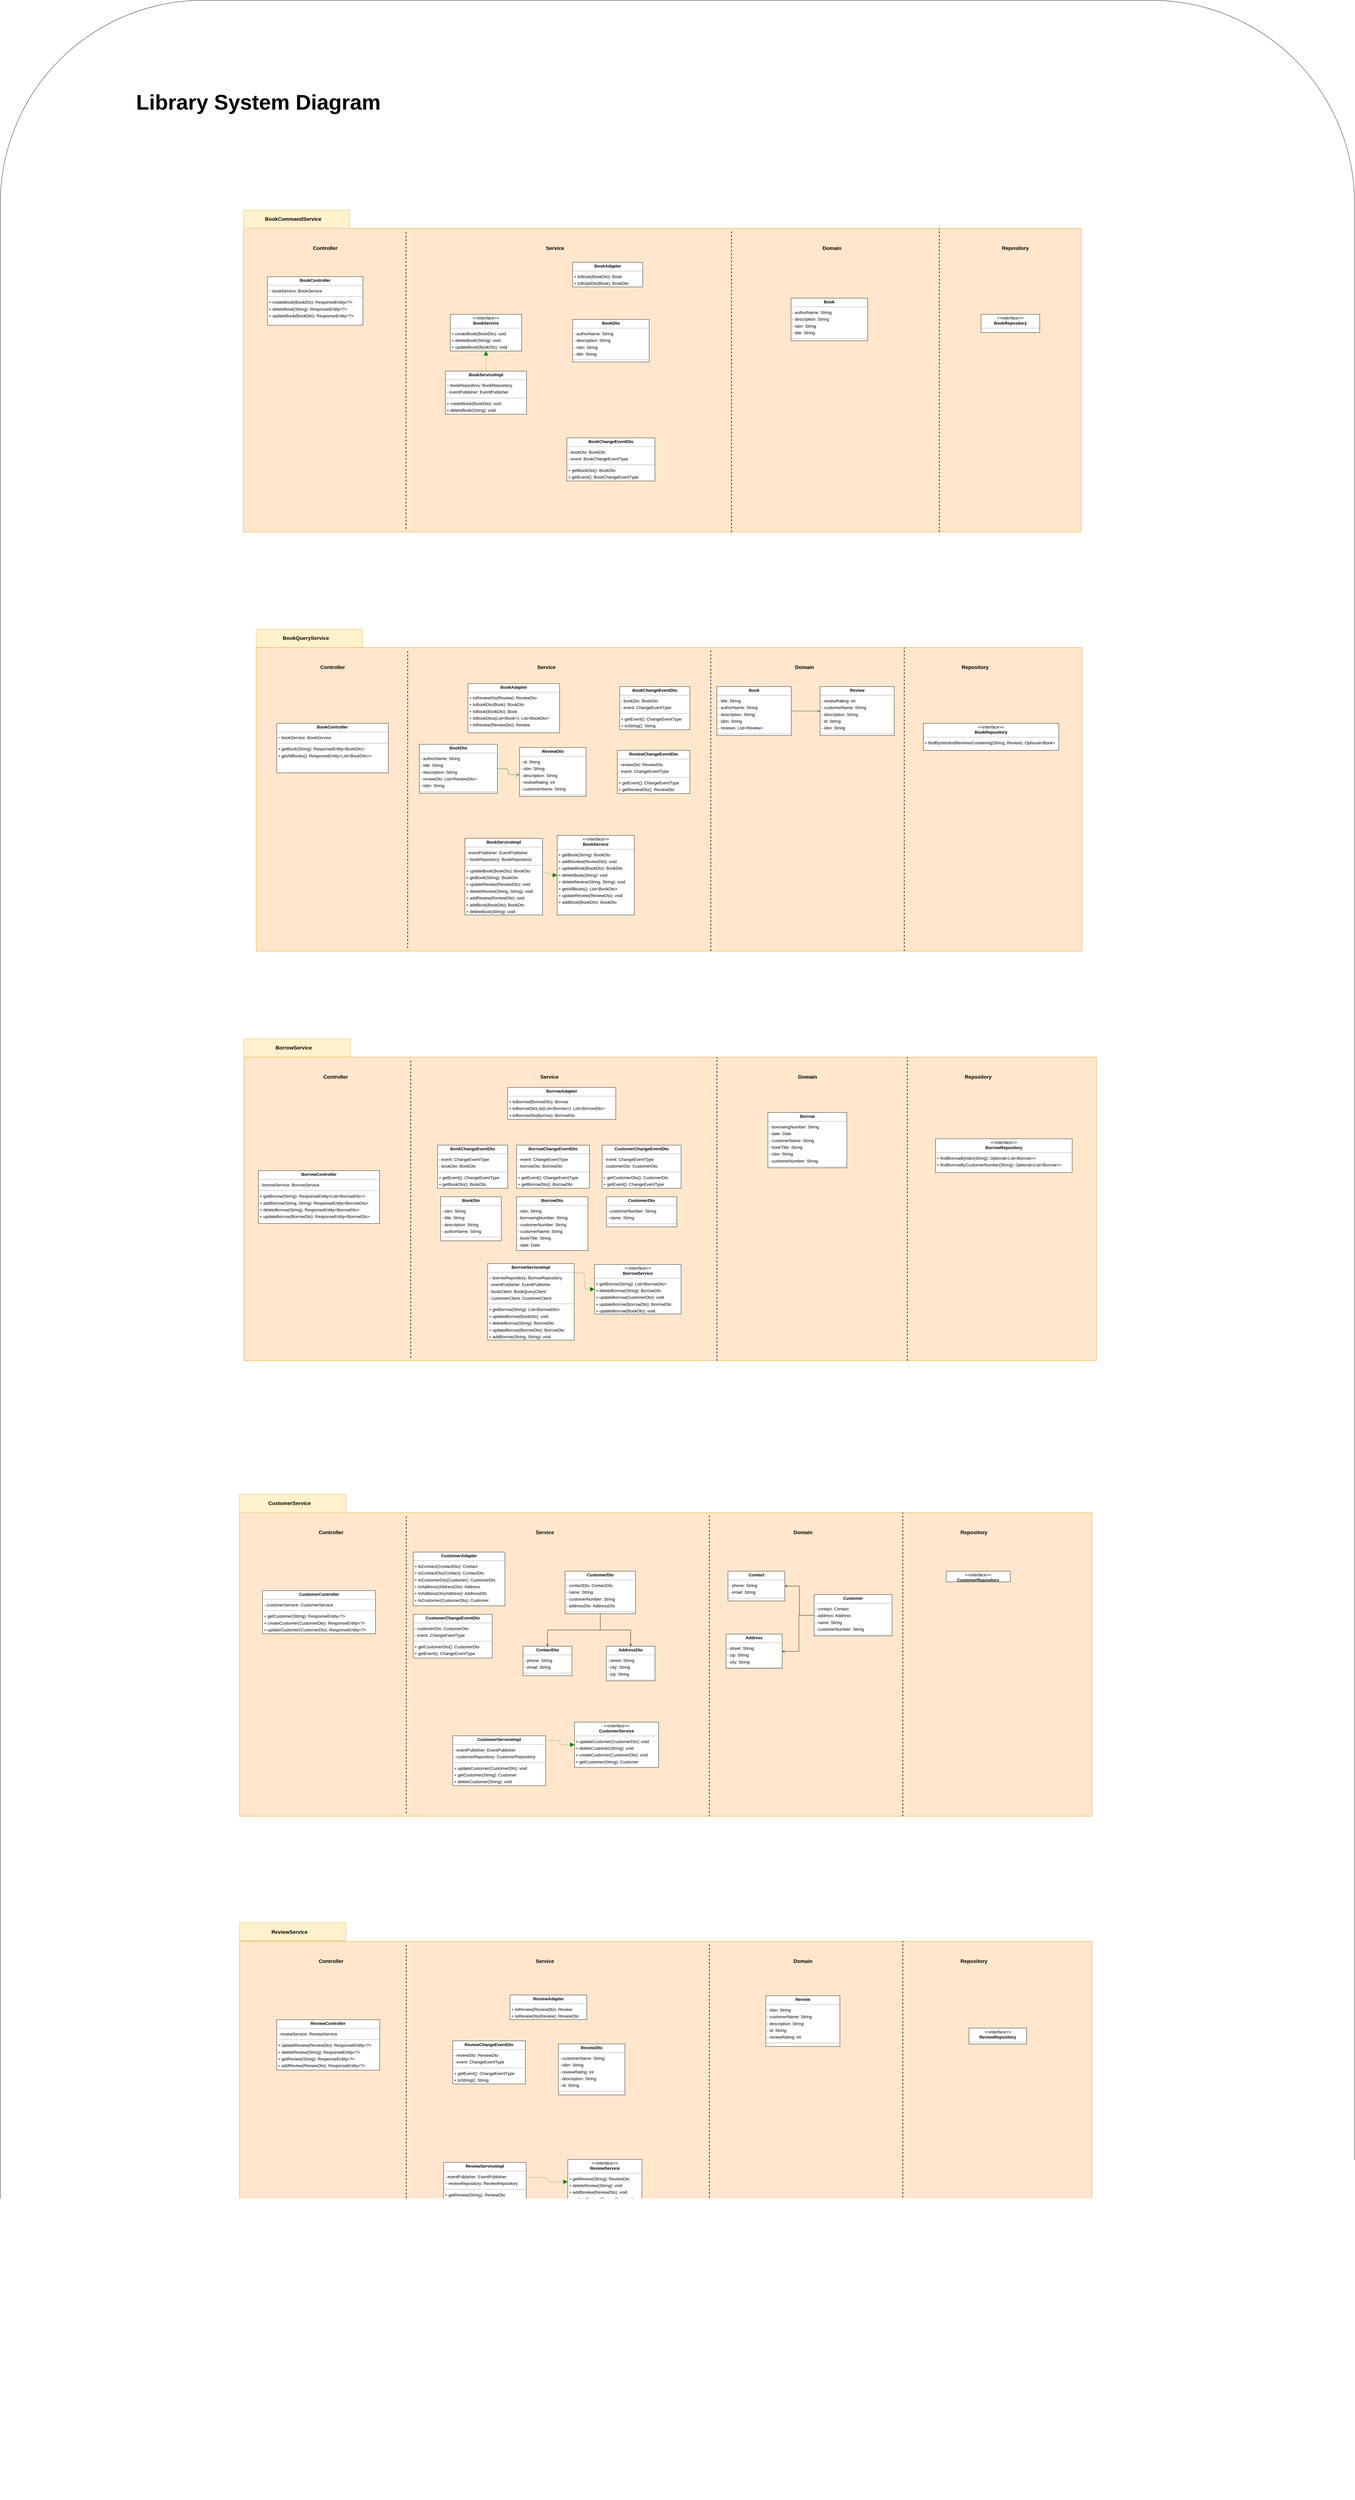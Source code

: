 <mxfile version="20.0.1" type="device"><diagram id="k-1hEIZxDqlwjZcZiIn-" name="Page-1"><mxGraphModel dx="26120" dy="14040" grid="1" gridSize="10" guides="1" tooltips="1" connect="1" arrows="1" fold="1" page="0" pageScale="1" pageWidth="850" pageHeight="1100" background="none" math="0" shadow="0"><root><mxCell id="0"/><mxCell id="1" parent="0"/><mxCell id="bXTYTbBwx8DrDTCNqhNL-166" value="" style="rounded=1;whiteSpace=wrap;html=1;fontSize=17;" vertex="1" parent="1"><mxGeometry x="-2290" y="-520" width="4460" height="8230" as="geometry"/></mxCell><mxCell id="bXTYTbBwx8DrDTCNqhNL-159" value="" style="rounded=0;whiteSpace=wrap;html=1;fontSize=17;fillColor=#ffe6cc;strokeColor=#d79b00;" vertex="1" parent="1"><mxGeometry x="-1502.26" y="5871.5" width="2807.52" height="1000" as="geometry"/></mxCell><mxCell id="bXTYTbBwx8DrDTCNqhNL-161" value="" style="rounded=0;whiteSpace=wrap;html=1;fontSize=17;fillColor=#fff2cc;strokeColor=#d6b656;" vertex="1" parent="1"><mxGeometry x="-1502.26" y="5810" width="350.455" height="60" as="geometry"/></mxCell><mxCell id="bXTYTbBwx8DrDTCNqhNL-122" value="" style="rounded=0;whiteSpace=wrap;html=1;fontSize=17;fillColor=#ffe6cc;strokeColor=#d79b00;" vertex="1" parent="1"><mxGeometry x="-1502.26" y="4460" width="2807.52" height="1000" as="geometry"/></mxCell><mxCell id="bXTYTbBwx8DrDTCNqhNL-64" value="" style="group" vertex="1" connectable="0" parent="1"><mxGeometry x="-1487.52" y="2900" width="350.455" height="60" as="geometry"/></mxCell><mxCell id="bXTYTbBwx8DrDTCNqhNL-65" value="" style="rounded=0;whiteSpace=wrap;html=1;fontSize=17;fillColor=#fff2cc;strokeColor=#d6b656;" vertex="1" parent="bXTYTbBwx8DrDTCNqhNL-64"><mxGeometry width="350.455" height="60" as="geometry"/></mxCell><mxCell id="bXTYTbBwx8DrDTCNqhNL-66" value="BorrowService" style="text;html=1;strokeColor=none;fillColor=none;align=center;verticalAlign=middle;whiteSpace=wrap;rounded=0;fontStyle=1;fontSize=17;" vertex="1" parent="bXTYTbBwx8DrDTCNqhNL-64"><mxGeometry x="31.86" y="15" width="265.496" height="30" as="geometry"/></mxCell><mxCell id="bXTYTbBwx8DrDTCNqhNL-130" value="BorrowService" style="text;html=1;strokeColor=none;fillColor=none;align=center;verticalAlign=middle;whiteSpace=wrap;rounded=0;fontStyle=1;fontSize=17;" vertex="1" parent="bXTYTbBwx8DrDTCNqhNL-64"><mxGeometry x="17.12" y="1515" width="265.496" height="30" as="geometry"/></mxCell><mxCell id="bXTYTbBwx8DrDTCNqhNL-131" value="" style="rounded=0;whiteSpace=wrap;html=1;fontSize=17;fillColor=#fff2cc;strokeColor=#d6b656;" vertex="1" parent="bXTYTbBwx8DrDTCNqhNL-64"><mxGeometry x="-14.74" y="1500" width="350.455" height="60" as="geometry"/></mxCell><mxCell id="bXTYTbBwx8DrDTCNqhNL-36" value="" style="group" vertex="1" connectable="0" parent="1"><mxGeometry x="-1490" y="231" width="2760" height="1000" as="geometry"/></mxCell><mxCell id="bXTYTbBwx8DrDTCNqhNL-13" value="" style="rounded=0;whiteSpace=wrap;html=1;fontSize=17;fillColor=#ffe6cc;strokeColor=#d79b00;" vertex="1" parent="bXTYTbBwx8DrDTCNqhNL-36"><mxGeometry width="2760" height="1000" as="geometry"/></mxCell><mxCell id="bXTYTbBwx8DrDTCNqhNL-3" value="" style="endArrow=none;dashed=1;html=1;strokeWidth=2;rounded=0;" edge="1" parent="bXTYTbBwx8DrDTCNqhNL-36"><mxGeometry width="50" height="50" relative="1" as="geometry"><mxPoint x="536.033" y="990" as="sourcePoint"/><mxPoint x="536.033" y="10" as="targetPoint"/></mxGeometry></mxCell><mxCell id="bXTYTbBwx8DrDTCNqhNL-5" value="" style="endArrow=none;dashed=1;html=1;strokeWidth=2;rounded=0;" edge="1" parent="bXTYTbBwx8DrDTCNqhNL-36"><mxGeometry width="50" height="50" relative="1" as="geometry"><mxPoint x="1608.099" y="1000" as="sourcePoint"/><mxPoint x="1608.099" y="10" as="targetPoint"/></mxGeometry></mxCell><mxCell id="bXTYTbBwx8DrDTCNqhNL-6" value="" style="endArrow=none;dashed=1;html=1;strokeWidth=2;rounded=0;" edge="1" parent="bXTYTbBwx8DrDTCNqhNL-36"><mxGeometry width="50" height="50" relative="1" as="geometry"><mxPoint x="2292.397" y="1000" as="sourcePoint"/><mxPoint x="2292.397" as="targetPoint"/></mxGeometry></mxCell><mxCell id="bXTYTbBwx8DrDTCNqhNL-7" value="Controller" style="text;html=1;strokeColor=none;fillColor=none;align=center;verticalAlign=middle;whiteSpace=wrap;rounded=0;fontStyle=1;fontSize=17;" vertex="1" parent="bXTYTbBwx8DrDTCNqhNL-36"><mxGeometry x="190.463" y="51" width="159.669" height="30" as="geometry"/></mxCell><mxCell id="bXTYTbBwx8DrDTCNqhNL-8" value="Service" style="text;html=1;strokeColor=none;fillColor=none;align=center;verticalAlign=middle;whiteSpace=wrap;rounded=0;fontStyle=1;fontSize=17;" vertex="1" parent="bXTYTbBwx8DrDTCNqhNL-36"><mxGeometry x="946.612" y="51" width="159.669" height="30" as="geometry"/></mxCell><mxCell id="bXTYTbBwx8DrDTCNqhNL-10" value="Domain" style="text;html=1;strokeColor=none;fillColor=none;align=center;verticalAlign=middle;whiteSpace=wrap;rounded=0;fontStyle=1;fontSize=17;" vertex="1" parent="bXTYTbBwx8DrDTCNqhNL-36"><mxGeometry x="1859.008" y="51" width="159.669" height="30" as="geometry"/></mxCell><mxCell id="bXTYTbBwx8DrDTCNqhNL-12" value="Repository" style="text;html=1;strokeColor=none;fillColor=none;align=center;verticalAlign=middle;whiteSpace=wrap;rounded=0;fontStyle=1;fontSize=17;" vertex="1" parent="bXTYTbBwx8DrDTCNqhNL-36"><mxGeometry x="2463.471" y="51" width="159.669" height="30" as="geometry"/></mxCell><mxCell id="node2" value="&lt;p style=&quot;margin:0px;margin-top:4px;text-align:center;&quot;&gt;&lt;i&gt;&amp;lt;&amp;lt;interface&amp;gt;&amp;gt;&lt;/i&gt;&lt;br/&gt;&lt;b&gt;BookRepository&lt;/b&gt;&lt;/p&gt;&lt;hr size=&quot;1&quot;/&gt;" style="verticalAlign=top;align=left;overflow=fill;fontSize=14;fontFamily=Helvetica;html=1;rounded=0;shadow=0;comic=0;labelBackgroundColor=none;strokeWidth=1;" parent="bXTYTbBwx8DrDTCNqhNL-36" vertex="1"><mxGeometry x="2429.831" y="283" width="193.307" height="60" as="geometry"/></mxCell><mxCell id="node0" value="&lt;p style=&quot;margin:0px;margin-top:4px;text-align:center;&quot;&gt;&lt;b&gt;Book&lt;/b&gt;&lt;/p&gt;&lt;hr size=&quot;1&quot;/&gt;&lt;p style=&quot;margin:0 0 0 4px;line-height:1.6;&quot;&gt;- authorName: String&lt;br/&gt;- description: String&lt;br/&gt;- isbn: String&lt;br/&gt;- title: String&lt;/p&gt;&lt;hr size=&quot;1&quot;/&gt;&lt;p style=&quot;margin:0 0 0 4px;line-height:1.6;&quot;&gt;+ getAuthorName(): String&lt;br/&gt;+ getDescription(): String&lt;br/&gt;+ getIsbn(): String&lt;br/&gt;+ getTitle(): String&lt;br/&gt;+ setAuthorName(String): void&lt;br/&gt;+ setDescription(String): void&lt;br/&gt;+ setIsbn(String): void&lt;br/&gt;+ setTitle(String): void&lt;br/&gt;+ toString(): String&lt;/p&gt;" style="verticalAlign=top;align=left;overflow=fill;fontSize=14;fontFamily=Helvetica;html=1;rounded=0;shadow=0;comic=0;labelBackgroundColor=none;strokeWidth=1;" parent="bXTYTbBwx8DrDTCNqhNL-36" vertex="1"><mxGeometry x="1804.202" y="230" width="252.374" height="140" as="geometry"/></mxCell><mxCell id="node11" value="&lt;p style=&quot;margin:0px;margin-top:4px;text-align:center;&quot;&gt;&lt;b&gt;BookDto&lt;/b&gt;&lt;/p&gt;&lt;hr size=&quot;1&quot;/&gt;&lt;p style=&quot;margin:0 0 0 4px;line-height:1.6;&quot;&gt;- authorName: String&lt;br/&gt;- description: String&lt;br/&gt;- isbn: String&lt;br/&gt;- title: String&lt;/p&gt;&lt;hr size=&quot;1&quot;/&gt;&lt;p style=&quot;margin:0 0 0 4px;line-height:1.6;&quot;&gt;+ getAuthorName(): String&lt;br/&gt;+ getDescription(): String&lt;br/&gt;+ getIsbn(): String&lt;br/&gt;+ getTitle(): String&lt;br/&gt;+ setAuthorName(String): void&lt;br/&gt;+ setDescription(String): void&lt;br/&gt;+ setIsbn(String): void&lt;br/&gt;+ setTitle(String): void&lt;br/&gt;+ toString(): String&lt;/p&gt;" style="verticalAlign=top;align=left;overflow=fill;fontSize=14;fontFamily=Helvetica;html=1;rounded=0;shadow=0;comic=0;labelBackgroundColor=none;strokeWidth=1;" parent="bXTYTbBwx8DrDTCNqhNL-36" vertex="1"><mxGeometry x="1084.669" y="300" width="252.374" height="140" as="geometry"/></mxCell><mxCell id="node10" value="&lt;p style=&quot;margin:0px;margin-top:4px;text-align:center;&quot;&gt;&lt;b&gt;BookServiceImpl&lt;/b&gt;&lt;/p&gt;&lt;hr size=&quot;1&quot;/&gt;&lt;p style=&quot;margin:0 0 0 4px;line-height:1.6;&quot;&gt;~ bookRepository: BookRepository&lt;br/&gt;- eventPublisher: EventPublisher&lt;/p&gt;&lt;hr size=&quot;1&quot;/&gt;&lt;p style=&quot;margin:0 0 0 4px;line-height:1.6;&quot;&gt;+ createBook(BookDto): void&lt;br/&gt;+ deleteBook(String): void&lt;br/&gt;+ updateBook(BookDto): void&lt;/p&gt;" style="verticalAlign=top;align=left;overflow=fill;fontSize=14;fontFamily=Helvetica;html=1;rounded=0;shadow=0;comic=0;labelBackgroundColor=none;strokeWidth=1;" parent="bXTYTbBwx8DrDTCNqhNL-36" vertex="1"><mxGeometry x="665.837" y="470" width="267.409" height="142" as="geometry"/></mxCell><mxCell id="node9" value="&lt;p style=&quot;margin:0px;margin-top:4px;text-align:center;&quot;&gt;&lt;i&gt;&amp;lt;&amp;lt;interface&amp;gt;&amp;gt;&lt;/i&gt;&lt;br/&gt;&lt;b&gt;BookService&lt;/b&gt;&lt;/p&gt;&lt;hr size=&quot;1&quot;/&gt;&lt;p style=&quot;margin:0 0 0 4px;line-height:1.6;&quot;&gt;+ createBook(BookDto): void&lt;br/&gt;+ deleteBook(String): void&lt;br/&gt;+ updateBook(BookDto): void&lt;/p&gt;" style="verticalAlign=top;align=left;overflow=fill;fontSize=14;fontFamily=Helvetica;html=1;rounded=0;shadow=0;comic=0;labelBackgroundColor=none;strokeWidth=1;" parent="bXTYTbBwx8DrDTCNqhNL-36" vertex="1"><mxGeometry x="681.946" y="283" width="235.191" height="121" as="geometry"/></mxCell><mxCell id="node1" value="&lt;p style=&quot;margin:0px;margin-top:4px;text-align:center;&quot;&gt;&lt;b&gt;BookAdapter&lt;/b&gt;&lt;/p&gt;&lt;hr size=&quot;1&quot;/&gt;&lt;p style=&quot;margin:0 0 0 4px;line-height:1.6;&quot;&gt;+ toBook(BookDto): Book&lt;br/&gt;+ toBookDto(Book): BookDto&lt;/p&gt;" style="verticalAlign=top;align=left;overflow=fill;fontSize=14;fontFamily=Helvetica;html=1;rounded=0;shadow=0;comic=0;labelBackgroundColor=none;strokeWidth=1;" parent="bXTYTbBwx8DrDTCNqhNL-36" vertex="1"><mxGeometry x="1084.669" y="112" width="230.895" height="81" as="geometry"/></mxCell><mxCell id="node6" value="&lt;p style=&quot;margin:0px;margin-top:4px;text-align:center;&quot;&gt;&lt;b&gt;BookChangeEventDto&lt;/b&gt;&lt;/p&gt;&lt;hr size=&quot;1&quot;/&gt;&lt;p style=&quot;margin:0 0 0 4px;line-height:1.6;&quot;&gt;- bookDto: BookDto&lt;br/&gt;- event: BookChangeEventType&lt;/p&gt;&lt;hr size=&quot;1&quot;/&gt;&lt;p style=&quot;margin:0 0 0 4px;line-height:1.6;&quot;&gt;+ getBookDto(): BookDto&lt;br/&gt;+ getEvent(): BookChangeEventType&lt;br/&gt;+ toString(): String&lt;/p&gt;" style="verticalAlign=top;align=left;overflow=fill;fontSize=14;fontFamily=Helvetica;html=1;rounded=0;shadow=0;comic=0;labelBackgroundColor=none;strokeWidth=1;" parent="bXTYTbBwx8DrDTCNqhNL-36" vertex="1"><mxGeometry x="1065.875" y="690" width="289.961" height="142" as="geometry"/></mxCell><mxCell id="edge0" value="" style="html=1;rounded=1;edgeStyle=orthogonalEdgeStyle;dashed=1;startArrow=none;endArrow=block;endSize=12;strokeColor=#008200;exitX=0.500;exitY=0.000;exitDx=0;exitDy=0;entryX=0.500;entryY=1.001;entryDx=0;entryDy=0;" parent="bXTYTbBwx8DrDTCNqhNL-36" source="node10" target="node9" edge="1"><mxGeometry width="50" height="50" relative="1" as="geometry"><Array as="points"/></mxGeometry></mxCell><mxCell id="node12" value="&lt;p style=&quot;margin:0px;margin-top:4px;text-align:center;&quot;&gt;&lt;b&gt;BookController&lt;/b&gt;&lt;/p&gt;&lt;hr size=&quot;1&quot;/&gt;&lt;p style=&quot;margin:0 0 0 4px;line-height:1.6;&quot;&gt;~ bookService: BookService&lt;/p&gt;&lt;hr size=&quot;1&quot;/&gt;&lt;p style=&quot;margin:0 0 0 4px;line-height:1.6;&quot;&gt;+ createBook(BookDto): ResponseEntity&amp;lt;?&amp;gt;&lt;br/&gt;+ deleteBook(String): ResponseEntity&amp;lt;?&amp;gt;&lt;br/&gt;+ updateBook(BookDto): ResponseEntity&amp;lt;?&amp;gt;&lt;/p&gt;" style="verticalAlign=top;align=left;overflow=fill;fontSize=14;fontFamily=Helvetica;html=1;rounded=0;shadow=0;comic=0;labelBackgroundColor=none;strokeWidth=1;" parent="1" vertex="1"><mxGeometry x="-1410" y="390" width="314" height="160" as="geometry"/></mxCell><mxCell id="bXTYTbBwx8DrDTCNqhNL-35" value="" style="group" vertex="1" connectable="0" parent="1"><mxGeometry x="-1490" y="171" width="350.455" height="60" as="geometry"/></mxCell><mxCell id="bXTYTbBwx8DrDTCNqhNL-14" value="" style="rounded=0;whiteSpace=wrap;html=1;fontSize=17;fillColor=#fff2cc;strokeColor=#d6b656;" vertex="1" parent="bXTYTbBwx8DrDTCNqhNL-35"><mxGeometry width="350.455" height="60" as="geometry"/></mxCell><mxCell id="bXTYTbBwx8DrDTCNqhNL-15" value="BookCommandService" style="text;html=1;strokeColor=none;fillColor=none;align=center;verticalAlign=middle;whiteSpace=wrap;rounded=0;fontStyle=1;fontSize=17;" vertex="1" parent="bXTYTbBwx8DrDTCNqhNL-35"><mxGeometry x="31.86" y="15" width="265.496" height="30" as="geometry"/></mxCell><mxCell id="bXTYTbBwx8DrDTCNqhNL-57" value="" style="group" vertex="1" connectable="0" parent="1"><mxGeometry x="-1447.521" y="1551" width="350.455" height="60" as="geometry"/></mxCell><mxCell id="bXTYTbBwx8DrDTCNqhNL-58" value="" style="rounded=0;whiteSpace=wrap;html=1;fontSize=17;fillColor=#fff2cc;strokeColor=#d6b656;" vertex="1" parent="bXTYTbBwx8DrDTCNqhNL-57"><mxGeometry width="350.455" height="60" as="geometry"/></mxCell><mxCell id="bXTYTbBwx8DrDTCNqhNL-59" value="BookQueryService" style="text;html=1;strokeColor=none;fillColor=none;align=center;verticalAlign=middle;whiteSpace=wrap;rounded=0;fontStyle=1;fontSize=17;" vertex="1" parent="bXTYTbBwx8DrDTCNqhNL-57"><mxGeometry x="31.86" y="15" width="265.496" height="30" as="geometry"/></mxCell><mxCell id="bXTYTbBwx8DrDTCNqhNL-63" value="" style="rounded=0;whiteSpace=wrap;html=1;fontSize=17;fillColor=#ffe6cc;strokeColor=#d79b00;" vertex="1" parent="1"><mxGeometry x="-1487.52" y="2960" width="2807.52" height="1000" as="geometry"/></mxCell><mxCell id="bXTYTbBwx8DrDTCNqhNL-60" value="" style="group" vertex="1" connectable="0" parent="1"><mxGeometry x="-1447.521" y="1611" width="2720" height="1000" as="geometry"/></mxCell><mxCell id="bXTYTbBwx8DrDTCNqhNL-49" value="" style="rounded=0;whiteSpace=wrap;html=1;fontSize=17;fillColor=#ffe6cc;strokeColor=#d79b00;" vertex="1" parent="bXTYTbBwx8DrDTCNqhNL-60"><mxGeometry width="2720" height="1000" as="geometry"/></mxCell><mxCell id="bXTYTbBwx8DrDTCNqhNL-50" value="" style="endArrow=none;dashed=1;html=1;strokeWidth=2;rounded=0;" edge="1" parent="bXTYTbBwx8DrDTCNqhNL-60"><mxGeometry width="50" height="50" relative="1" as="geometry"><mxPoint x="499.132" y="990" as="sourcePoint"/><mxPoint x="499.132" y="10" as="targetPoint"/></mxGeometry></mxCell><mxCell id="bXTYTbBwx8DrDTCNqhNL-51" value="" style="endArrow=none;dashed=1;html=1;strokeWidth=2;rounded=0;" edge="1" parent="bXTYTbBwx8DrDTCNqhNL-60"><mxGeometry width="50" height="50" relative="1" as="geometry"><mxPoint x="1497.397" y="1000" as="sourcePoint"/><mxPoint x="1497.397" y="10" as="targetPoint"/></mxGeometry></mxCell><mxCell id="bXTYTbBwx8DrDTCNqhNL-52" value="" style="endArrow=none;dashed=1;html=1;strokeWidth=2;rounded=0;" edge="1" parent="bXTYTbBwx8DrDTCNqhNL-60"><mxGeometry width="50" height="50" relative="1" as="geometry"><mxPoint x="2134.587" y="1000" as="sourcePoint"/><mxPoint x="2134.587" as="targetPoint"/></mxGeometry></mxCell><mxCell id="bXTYTbBwx8DrDTCNqhNL-53" value="Controller" style="text;html=1;strokeColor=none;fillColor=none;align=center;verticalAlign=middle;whiteSpace=wrap;rounded=0;fontStyle=1;fontSize=17;" vertex="1" parent="bXTYTbBwx8DrDTCNqhNL-60"><mxGeometry x="177.351" y="51" width="148.678" height="30" as="geometry"/></mxCell><mxCell id="bXTYTbBwx8DrDTCNqhNL-54" value="Service" style="text;html=1;strokeColor=none;fillColor=none;align=center;verticalAlign=middle;whiteSpace=wrap;rounded=0;fontStyle=1;fontSize=17;" vertex="1" parent="bXTYTbBwx8DrDTCNqhNL-60"><mxGeometry x="881.446" y="51" width="148.678" height="30" as="geometry"/></mxCell><mxCell id="bXTYTbBwx8DrDTCNqhNL-55" value="Domain" style="text;html=1;strokeColor=none;fillColor=none;align=center;verticalAlign=middle;whiteSpace=wrap;rounded=0;fontStyle=1;fontSize=17;" vertex="1" parent="bXTYTbBwx8DrDTCNqhNL-60"><mxGeometry x="1731.033" y="51" width="148.678" height="30" as="geometry"/></mxCell><mxCell id="bXTYTbBwx8DrDTCNqhNL-56" value="Repository" style="text;html=1;strokeColor=none;fillColor=none;align=center;verticalAlign=middle;whiteSpace=wrap;rounded=0;fontStyle=1;fontSize=17;" vertex="1" parent="bXTYTbBwx8DrDTCNqhNL-60"><mxGeometry x="2293.884" y="51" width="148.678" height="30" as="geometry"/></mxCell><mxCell id="bXTYTbBwx8DrDTCNqhNL-33" value="&lt;p style=&quot;margin:0px;margin-top:4px;text-align:center;&quot;&gt;&lt;b&gt;ReviewDto&lt;/b&gt;&lt;/p&gt;&lt;hr size=&quot;1&quot;/&gt;&lt;p style=&quot;margin:0 0 0 4px;line-height:1.6;&quot;&gt;- id: String&lt;br/&gt;- isbn: String&lt;br/&gt;- description: String&lt;br/&gt;- reviewRating: int&lt;br/&gt;- customerName: String&lt;/p&gt;&lt;hr size=&quot;1&quot;/&gt;&lt;p style=&quot;margin:0 0 0 4px;line-height:1.6;&quot;&gt;+ getCustomerName(): String&lt;br/&gt;+ getReviewRating(): int&lt;br/&gt;+ toString(): String&lt;br/&gt;+ getDescription(): String&lt;br/&gt;+ getIsbn(): String&lt;br/&gt;+ getId(): String&lt;/p&gt;" style="verticalAlign=top;align=left;overflow=fill;fontSize=14;fontFamily=Helvetica;html=1;rounded=0;shadow=0;comic=0;labelBackgroundColor=none;strokeWidth=1;" vertex="1" parent="bXTYTbBwx8DrDTCNqhNL-60"><mxGeometry x="867.52" y="329.5" width="219" height="161" as="geometry"/></mxCell><mxCell id="bXTYTbBwx8DrDTCNqhNL-32" value="&lt;p style=&quot;margin:0px;margin-top:4px;text-align:center;&quot;&gt;&lt;b&gt;ReviewChangeEventDto&lt;/b&gt;&lt;/p&gt;&lt;hr size=&quot;1&quot;/&gt;&lt;p style=&quot;margin:0 0 0 4px;line-height:1.6;&quot;&gt;- reviewDto: ReviewDto&lt;br/&gt;- event: ChangeEventType&lt;/p&gt;&lt;hr size=&quot;1&quot;/&gt;&lt;p style=&quot;margin:0 0 0 4px;line-height:1.6;&quot;&gt;+ getEvent(): ChangeEventType&lt;br/&gt;+ getReviewDto(): ReviewDto&lt;br/&gt;+ toString(): String&lt;/p&gt;" style="verticalAlign=top;align=left;overflow=fill;fontSize=14;fontFamily=Helvetica;html=1;rounded=0;shadow=0;comic=0;labelBackgroundColor=none;strokeWidth=1;" vertex="1" parent="bXTYTbBwx8DrDTCNqhNL-60"><mxGeometry x="1189.521" y="339" width="239" height="142" as="geometry"/></mxCell><mxCell id="bXTYTbBwx8DrDTCNqhNL-62" style="edgeStyle=orthogonalEdgeStyle;rounded=0;orthogonalLoop=1;jettySize=auto;html=1;entryX=0;entryY=0.5;entryDx=0;entryDy=0;fontSize=17;endArrow=open;endFill=0;fillColor=#008a00;strokeColor=#005700;" edge="1" parent="bXTYTbBwx8DrDTCNqhNL-60" source="bXTYTbBwx8DrDTCNqhNL-16" target="bXTYTbBwx8DrDTCNqhNL-31"><mxGeometry relative="1" as="geometry"/></mxCell><mxCell id="bXTYTbBwx8DrDTCNqhNL-16" value="&lt;p style=&quot;margin:0px;margin-top:4px;text-align:center;&quot;&gt;&lt;b&gt;Book&lt;/b&gt;&lt;/p&gt;&lt;hr size=&quot;1&quot;/&gt;&lt;p style=&quot;margin:0 0 0 4px;line-height:1.6;&quot;&gt;- title: String&lt;br/&gt;- authorName: String&lt;br/&gt;- description: String&lt;br/&gt;- isbn: String&lt;br/&gt;- reviews: List&amp;lt;Review&amp;gt;&lt;/p&gt;&lt;hr size=&quot;1&quot;/&gt;&lt;p style=&quot;margin:0 0 0 4px;line-height:1.6;&quot;&gt;+ getDescription(): String&lt;br/&gt;+ toString(): String&lt;br/&gt;+ getIsbn(): String&lt;br/&gt;+ getAuthorName(): String&lt;br/&gt;+ setDescription(String): void&lt;br/&gt;+ setIsbn(String): void&lt;br/&gt;+ getReviews(): List&amp;lt;Review&amp;gt;&lt;br/&gt;+ addReview(Review): void&lt;br/&gt;+ getTitle(): String&lt;br/&gt;+ setTitle(String): void&lt;br/&gt;+ setAuthorName(String): void&lt;br/&gt;+ setReviews(List&amp;lt;Review&amp;gt;): void&lt;/p&gt;" style="verticalAlign=top;align=left;overflow=fill;fontSize=14;fontFamily=Helvetica;html=1;rounded=0;shadow=0;comic=0;labelBackgroundColor=none;strokeWidth=1;" vertex="1" parent="bXTYTbBwx8DrDTCNqhNL-60"><mxGeometry x="1517.52" y="129" width="245" height="161" as="geometry"/></mxCell><mxCell id="bXTYTbBwx8DrDTCNqhNL-18" value="&lt;p style=&quot;margin:0px;margin-top:4px;text-align:center;&quot;&gt;&lt;b&gt;BookChangeEventDto&lt;/b&gt;&lt;/p&gt;&lt;hr size=&quot;1&quot;/&gt;&lt;p style=&quot;margin:0 0 0 4px;line-height:1.6;&quot;&gt;- bookDto: BookDto&lt;br/&gt;- event: ChangeEventType&lt;/p&gt;&lt;hr size=&quot;1&quot;/&gt;&lt;p style=&quot;margin:0 0 0 4px;line-height:1.6;&quot;&gt;+ getEvent(): ChangeEventType&lt;br/&gt;+ toString(): String&lt;br/&gt;+ getBookDto(): BookDto&lt;/p&gt;" style="verticalAlign=top;align=left;overflow=fill;fontSize=14;fontFamily=Helvetica;html=1;rounded=0;shadow=0;comic=0;labelBackgroundColor=none;strokeWidth=1;" vertex="1" parent="bXTYTbBwx8DrDTCNqhNL-60"><mxGeometry x="1197.521" y="129" width="231" height="142" as="geometry"/></mxCell><mxCell id="bXTYTbBwx8DrDTCNqhNL-17" value="&lt;p style=&quot;margin:0px;margin-top:4px;text-align:center;&quot;&gt;&lt;b&gt;BookAdapter&lt;/b&gt;&lt;/p&gt;&lt;hr size=&quot;1&quot;/&gt;&lt;p style=&quot;margin:0 0 0 4px;line-height:1.6;&quot;&gt;+ toReviewDto(Review): ReviewDto&lt;br/&gt;+ toBookDto(Book): BookDto&lt;br/&gt;+ toBook(BookDto): Book&lt;br/&gt;+ toBookDtos(List&amp;lt;Book&amp;gt;): List&amp;lt;BookDto&amp;gt;&lt;br/&gt;+ toReview(ReviewDto): Review&lt;/p&gt;" style="verticalAlign=top;align=left;overflow=fill;fontSize=14;fontFamily=Helvetica;html=1;rounded=0;shadow=0;comic=0;labelBackgroundColor=none;strokeWidth=1;" vertex="1" parent="bXTYTbBwx8DrDTCNqhNL-60"><mxGeometry x="697.521" y="119" width="302" height="162" as="geometry"/></mxCell><mxCell id="bXTYTbBwx8DrDTCNqhNL-31" value="&lt;p style=&quot;margin:0px;margin-top:4px;text-align:center;&quot;&gt;&lt;b&gt;Review&lt;/b&gt;&lt;/p&gt;&lt;hr size=&quot;1&quot;/&gt;&lt;p style=&quot;margin:0 0 0 4px;line-height:1.6;&quot;&gt;- reviewRating: int&lt;br/&gt;- customerName: String&lt;br/&gt;- description: String&lt;br/&gt;- id: String&lt;br/&gt;- isbn: String&lt;/p&gt;&lt;hr size=&quot;1&quot;/&gt;&lt;p style=&quot;margin:0 0 0 4px;line-height:1.6;&quot;&gt;+ getDescription(): String&lt;br/&gt;+ setDescription(String): void&lt;br/&gt;+ setIsbn(String): void&lt;br/&gt;+ setId(String): void&lt;br/&gt;+ getIsbn(): String&lt;br/&gt;+ getCustomerName(): String&lt;br/&gt;+ getId(): String&lt;br/&gt;+ setReviewRating(int): void&lt;br/&gt;+ setCustomerName(String): void&lt;br/&gt;+ getReviewRating(): int&lt;br/&gt;+ toString(): String&lt;/p&gt;" style="verticalAlign=top;align=left;overflow=fill;fontSize=14;fontFamily=Helvetica;html=1;rounded=0;shadow=0;comic=0;labelBackgroundColor=none;strokeWidth=1;" vertex="1" parent="bXTYTbBwx8DrDTCNqhNL-60"><mxGeometry x="1857.52" y="129" width="244" height="161" as="geometry"/></mxCell><mxCell id="bXTYTbBwx8DrDTCNqhNL-24" value="&lt;p style=&quot;margin:0px;margin-top:4px;text-align:center;&quot;&gt;&lt;i&gt;&amp;lt;&amp;lt;interface&amp;gt;&amp;gt;&lt;/i&gt;&lt;br/&gt;&lt;b&gt;BookService&lt;/b&gt;&lt;/p&gt;&lt;hr size=&quot;1&quot;/&gt;&lt;p style=&quot;margin:0 0 0 4px;line-height:1.6;&quot;&gt;+ getBook(String): BookDto&lt;br/&gt;+ addReview(ReviewDto): void&lt;br/&gt;+ updateBook(BookDto): BookDto&lt;br/&gt;+ deleteBook(String): void&lt;br/&gt;+ deleteReview(String, String): void&lt;br/&gt;+ getAllBooks(): List&amp;lt;BookDto&amp;gt;&lt;br/&gt;+ updateReview(ReviewDto): void&lt;br/&gt;+ addBook(BookDto): BookDto&lt;/p&gt;" style="verticalAlign=top;align=left;overflow=fill;fontSize=14;fontFamily=Helvetica;html=1;rounded=0;shadow=0;comic=0;labelBackgroundColor=none;strokeWidth=1;" vertex="1" parent="bXTYTbBwx8DrDTCNqhNL-60"><mxGeometry x="991.521" y="619" width="254" height="262" as="geometry"/></mxCell><mxCell id="bXTYTbBwx8DrDTCNqhNL-25" value="&lt;p style=&quot;margin:0px;margin-top:4px;text-align:center;&quot;&gt;&lt;b&gt;BookServiceImpl&lt;/b&gt;&lt;/p&gt;&lt;hr size=&quot;1&quot;/&gt;&lt;p style=&quot;margin:0 0 0 4px;line-height:1.6;&quot;&gt;- eventPublisher: EventPublisher&lt;br/&gt;~ bookRepository: BookRepository&lt;/p&gt;&lt;hr size=&quot;1&quot;/&gt;&lt;p style=&quot;margin:0 0 0 4px;line-height:1.6;&quot;&gt;+ updateBook(BookDto): BookDto&lt;br/&gt;+ getBook(String): BookDto&lt;br/&gt;+ updateReview(ReviewDto): void&lt;br/&gt;+ deleteReview(String, String): void&lt;br/&gt;+ addReview(ReviewDto): void&lt;br/&gt;+ addBook(BookDto): BookDto&lt;br/&gt;+ deleteBook(String): void&lt;br/&gt;+ getAllBooks(): List&amp;lt;BookDto&amp;gt;&lt;/p&gt;" style="verticalAlign=top;align=left;overflow=fill;fontSize=14;fontFamily=Helvetica;html=1;rounded=0;shadow=0;comic=0;labelBackgroundColor=none;strokeWidth=1;" vertex="1" parent="bXTYTbBwx8DrDTCNqhNL-60"><mxGeometry x="687.521" y="629" width="256" height="252" as="geometry"/></mxCell><mxCell id="bXTYTbBwx8DrDTCNqhNL-34" value="" style="html=1;rounded=1;edgeStyle=orthogonalEdgeStyle;dashed=1;startArrow=none;endArrow=block;endSize=12;strokeColor=#008200;exitX=1.000;exitY=0.441;exitDx=0;exitDy=0;entryX=0.000;entryY=0.500;entryDx=0;entryDy=0;" edge="1" parent="bXTYTbBwx8DrDTCNqhNL-60" source="bXTYTbBwx8DrDTCNqhNL-25" target="bXTYTbBwx8DrDTCNqhNL-24"><mxGeometry width="50" height="50" relative="1" as="geometry"><Array as="points"/></mxGeometry></mxCell><mxCell id="bXTYTbBwx8DrDTCNqhNL-20" value="&lt;p style=&quot;margin:0px;margin-top:4px;text-align:center;&quot;&gt;&lt;b&gt;BookDto&lt;/b&gt;&lt;/p&gt;&lt;hr size=&quot;1&quot;/&gt;&lt;p style=&quot;margin:0 0 0 4px;line-height:1.6;&quot;&gt;- authorName: String&lt;br/&gt;- title: String&lt;br/&gt;- description: String&lt;br/&gt;- reviewDto: List&amp;lt;ReviewDto&amp;gt;&lt;br/&gt;- isbn: String&lt;/p&gt;&lt;hr size=&quot;1&quot;/&gt;&lt;p style=&quot;margin:0 0 0 4px;line-height:1.6;&quot;&gt;+ getIsbn(): String&lt;br/&gt;+ getDescription(): String&lt;br/&gt;+ getReviewDto(): List&amp;lt;ReviewDto&amp;gt;&lt;br/&gt;+ getAuthorName(): String&lt;br/&gt;+ toString(): String&lt;br/&gt;+ getTitle(): String&lt;/p&gt;" style="verticalAlign=top;align=left;overflow=fill;fontSize=14;fontFamily=Helvetica;html=1;rounded=0;shadow=0;comic=0;labelBackgroundColor=none;strokeWidth=1;" vertex="1" parent="bXTYTbBwx8DrDTCNqhNL-60"><mxGeometry x="537.52" y="319" width="257" height="161" as="geometry"/></mxCell><mxCell id="bXTYTbBwx8DrDTCNqhNL-61" value="" style="html=1;rounded=1;edgeStyle=orthogonalEdgeStyle;startArrow=none;endArrow=open;endSize=12;strokeColor=#008200;exitX=1;exitY=0.5;exitDx=0;exitDy=0;endFill=0;" edge="1" parent="bXTYTbBwx8DrDTCNqhNL-60" source="bXTYTbBwx8DrDTCNqhNL-20"><mxGeometry width="50" height="50" relative="1" as="geometry"><Array as="points"/><mxPoint x="824.501" y="549.132" as="sourcePoint"/><mxPoint x="867.521" y="419" as="targetPoint"/></mxGeometry></mxCell><mxCell id="bXTYTbBwx8DrDTCNqhNL-19" value="&lt;p style=&quot;margin:0px;margin-top:4px;text-align:center;&quot;&gt;&lt;b&gt;BookController&lt;/b&gt;&lt;/p&gt;&lt;hr size=&quot;1&quot;/&gt;&lt;p style=&quot;margin:0 0 0 4px;line-height:1.6;&quot;&gt;~ bookService: BookService&lt;/p&gt;&lt;hr size=&quot;1&quot;/&gt;&lt;p style=&quot;margin:0 0 0 4px;line-height:1.6;&quot;&gt;+ getBook(String): ResponseEntity&amp;lt;BookDto&amp;gt;&lt;br/&gt;+ getAllBooks(): ResponseEntity&amp;lt;List&amp;lt;BookDto&amp;gt;&amp;gt;&lt;/p&gt;" style="verticalAlign=top;align=left;overflow=fill;fontSize=14;fontFamily=Helvetica;html=1;rounded=0;shadow=0;comic=0;labelBackgroundColor=none;strokeWidth=1;" vertex="1" parent="1"><mxGeometry x="-1379.554" y="1861" width="367.446" height="163" as="geometry"/></mxCell><mxCell id="bXTYTbBwx8DrDTCNqhNL-23" value="&lt;p style=&quot;margin:0px;margin-top:4px;text-align:center;&quot;&gt;&lt;i&gt;&amp;lt;&amp;lt;interface&amp;gt;&amp;gt;&lt;/i&gt;&lt;br/&gt;&lt;b&gt;BookRepository&lt;/b&gt;&lt;/p&gt;&lt;hr size=&quot;1&quot;/&gt;&lt;p style=&quot;margin:0 0 0 4px;line-height:1.6;&quot;&gt;+ findByIsbnAndReviewsContaining(String, Review): Optional&amp;lt;Book&amp;gt;&lt;/p&gt;" style="verticalAlign=top;align=left;overflow=fill;fontSize=14;fontFamily=Helvetica;html=1;rounded=0;shadow=0;comic=0;labelBackgroundColor=none;strokeWidth=1;" vertex="1" parent="1"><mxGeometry x="749.996" y="1861" width="446.033" height="89" as="geometry"/></mxCell><mxCell id="bXTYTbBwx8DrDTCNqhNL-75" value="" style="endArrow=none;dashed=1;html=1;strokeWidth=2;rounded=0;" edge="1" parent="1"><mxGeometry width="50" height="50" relative="1" as="geometry"><mxPoint x="-938.388" y="3950" as="sourcePoint"/><mxPoint x="-938.388" y="2970" as="targetPoint"/></mxGeometry></mxCell><mxCell id="bXTYTbBwx8DrDTCNqhNL-77" value="" style="endArrow=none;dashed=1;html=1;strokeWidth=2;rounded=0;" edge="1" parent="1"><mxGeometry width="50" height="50" relative="1" as="geometry"><mxPoint x="697.066" y="3960" as="sourcePoint"/><mxPoint x="697.066" y="2960" as="targetPoint"/></mxGeometry></mxCell><mxCell id="bXTYTbBwx8DrDTCNqhNL-78" value="Controller" style="text;html=1;strokeColor=none;fillColor=none;align=center;verticalAlign=middle;whiteSpace=wrap;rounded=0;fontStyle=1;fontSize=17;" vertex="1" parent="1"><mxGeometry x="-1260.169" y="3011" width="148.678" height="30" as="geometry"/></mxCell><mxCell id="bXTYTbBwx8DrDTCNqhNL-79" value="Service" style="text;html=1;strokeColor=none;fillColor=none;align=center;verticalAlign=middle;whiteSpace=wrap;rounded=0;fontStyle=1;fontSize=17;" vertex="1" parent="1"><mxGeometry x="-556.074" y="3011" width="148.678" height="30" as="geometry"/></mxCell><mxCell id="bXTYTbBwx8DrDTCNqhNL-80" value="Domain" style="text;html=1;strokeColor=none;fillColor=none;align=center;verticalAlign=middle;whiteSpace=wrap;rounded=0;fontStyle=1;fontSize=17;" vertex="1" parent="1"><mxGeometry x="293.512" y="3011" width="148.678" height="30" as="geometry"/></mxCell><mxCell id="bXTYTbBwx8DrDTCNqhNL-81" value="Repository" style="text;html=1;strokeColor=none;fillColor=none;align=center;verticalAlign=middle;whiteSpace=wrap;rounded=0;fontStyle=1;fontSize=17;" vertex="1" parent="1"><mxGeometry x="856.364" y="3011" width="148.678" height="30" as="geometry"/></mxCell><mxCell id="bXTYTbBwx8DrDTCNqhNL-82" value="&lt;p style=&quot;margin:0px;margin-top:4px;text-align:center;&quot;&gt;&lt;b&gt;BookChangeEventDto&lt;/b&gt;&lt;/p&gt;&lt;hr size=&quot;1&quot;/&gt;&lt;p style=&quot;margin:0 0 0 4px;line-height:1.6;&quot;&gt;- event: ChangeEventType&lt;br/&gt;- bookDto: BookDto&lt;/p&gt;&lt;hr size=&quot;1&quot;/&gt;&lt;p style=&quot;margin:0 0 0 4px;line-height:1.6;&quot;&gt;+ getEvent(): ChangeEventType&lt;br/&gt;+ getBookDto(): BookDto&lt;br/&gt;+ toString(): String&lt;/p&gt;" style="verticalAlign=top;align=left;overflow=fill;fontSize=14;fontFamily=Helvetica;html=1;rounded=0;shadow=0;comic=0;labelBackgroundColor=none;strokeWidth=1;" vertex="1" parent="1"><mxGeometry x="-850" y="3250" width="231" height="142" as="geometry"/></mxCell><mxCell id="bXTYTbBwx8DrDTCNqhNL-83" value="&lt;p style=&quot;margin:0px;margin-top:4px;text-align:center;&quot;&gt;&lt;b&gt;BookDto&lt;/b&gt;&lt;/p&gt;&lt;hr size=&quot;1&quot;/&gt;&lt;p style=&quot;margin:0 0 0 4px;line-height:1.6;&quot;&gt;- isbn: String&lt;br/&gt;- title: String&lt;br/&gt;- description: String&lt;br/&gt;- authorName: String&lt;/p&gt;&lt;hr size=&quot;1&quot;/&gt;&lt;p style=&quot;margin:0 0 0 4px;line-height:1.6;&quot;&gt;+ getAuthorName(): String&lt;br/&gt;+ getTitle(): String&lt;br/&gt;+ toString(): String&lt;br/&gt;+ getDescription(): String&lt;br/&gt;+ getIsbn(): String&lt;/p&gt;" style="verticalAlign=top;align=left;overflow=fill;fontSize=14;fontFamily=Helvetica;html=1;rounded=0;shadow=0;comic=0;labelBackgroundColor=none;strokeWidth=1;" vertex="1" parent="1"><mxGeometry x="-840" y="3420" width="200" height="145" as="geometry"/></mxCell><mxCell id="bXTYTbBwx8DrDTCNqhNL-84" value="&lt;p style=&quot;margin:0px;margin-top:4px;text-align:center;&quot;&gt;&lt;b&gt;Borrow&lt;/b&gt;&lt;/p&gt;&lt;hr size=&quot;1&quot;/&gt;&lt;p style=&quot;margin:0 0 0 4px;line-height:1.6;&quot;&gt;- borrowingNumber: String&lt;br/&gt;- date: Date&lt;br/&gt;- customerName: String&lt;br/&gt;- bookTitle: String&lt;br/&gt;- isbn: String&lt;br/&gt;- customerNumber: String&lt;/p&gt;&lt;hr size=&quot;1&quot;/&gt;&lt;p style=&quot;margin:0 0 0 4px;line-height:1.6;&quot;&gt;+ getCustomerName(): String&lt;br/&gt;+ setBorrowingNumber(String): void&lt;br/&gt;+ getBorrowingNumber(): String&lt;br/&gt;+ toString(): String&lt;br/&gt;+ setBookTitle(String): void&lt;br/&gt;+ setIsbn(String): void&lt;br/&gt;+ getDate(): Date&lt;br/&gt;+ getIsbn(): String&lt;br/&gt;+ getCustomerNumber(): String&lt;br/&gt;+ setCustomerNumber(String): void&lt;br/&gt;+ setCustomerName(String): void&lt;br/&gt;+ getBookTitle(): String&lt;br/&gt;+ setDate(Date): void&lt;/p&gt;" style="verticalAlign=top;align=left;overflow=fill;fontSize=14;fontFamily=Helvetica;html=1;rounded=0;shadow=0;comic=0;labelBackgroundColor=none;strokeWidth=1;" vertex="1" parent="1"><mxGeometry x="237.85" y="3142.5" width="260" height="182" as="geometry"/></mxCell><mxCell id="bXTYTbBwx8DrDTCNqhNL-85" value="&lt;p style=&quot;margin:0px;margin-top:4px;text-align:center;&quot;&gt;&lt;b&gt;BorrowAdapter&lt;/b&gt;&lt;/p&gt;&lt;hr size=&quot;1&quot;/&gt;&lt;p style=&quot;margin:0 0 0 4px;line-height:1.6;&quot;&gt;+ toBorrow(BorrowDto): Borrow&lt;br/&gt;+ toBorrowDtoList(List&amp;lt;Borrow&amp;gt;): List&amp;lt;BorrowDto&amp;gt;&lt;br/&gt;+ toBorrowDto(Borrow): BorrowDto&lt;/p&gt;" style="verticalAlign=top;align=left;overflow=fill;fontSize=14;fontFamily=Helvetica;html=1;rounded=0;shadow=0;comic=0;labelBackgroundColor=none;strokeWidth=1;" vertex="1" parent="1"><mxGeometry x="-619" y="3060" width="356" height="105" as="geometry"/></mxCell><mxCell id="bXTYTbBwx8DrDTCNqhNL-86" value="&lt;p style=&quot;margin:0px;margin-top:4px;text-align:center;&quot;&gt;&lt;b&gt;BorrowChangeEventDto&lt;/b&gt;&lt;/p&gt;&lt;hr size=&quot;1&quot;/&gt;&lt;p style=&quot;margin:0 0 0 4px;line-height:1.6;&quot;&gt;- event: ChangeEventType&lt;br/&gt;- borrowDto: BorrowDto&lt;/p&gt;&lt;hr size=&quot;1&quot;/&gt;&lt;p style=&quot;margin:0 0 0 4px;line-height:1.6;&quot;&gt;+ getEvent(): ChangeEventType&lt;br/&gt;+ getBorrowDto(): BorrowDto&lt;br/&gt;+ toString(): String&lt;/p&gt;" style="verticalAlign=top;align=left;overflow=fill;fontSize=14;fontFamily=Helvetica;html=1;rounded=0;shadow=0;comic=0;labelBackgroundColor=none;strokeWidth=1;" vertex="1" parent="1"><mxGeometry x="-590" y="3250" width="240" height="142" as="geometry"/></mxCell><mxCell id="bXTYTbBwx8DrDTCNqhNL-87" value="&lt;p style=&quot;margin:0px;margin-top:4px;text-align:center;&quot;&gt;&lt;b&gt;BorrowController&lt;/b&gt;&lt;/p&gt;&lt;hr size=&quot;1&quot;/&gt;&lt;p style=&quot;margin:0 0 0 4px;line-height:1.6;&quot;&gt;- borrowService: BorrowService&lt;/p&gt;&lt;hr size=&quot;1&quot;/&gt;&lt;p style=&quot;margin:0 0 0 4px;line-height:1.6;&quot;&gt;+ getBorrow(String): ResponseEntity&amp;lt;List&amp;lt;BorrowDto&amp;gt;&amp;gt;&lt;br/&gt;+ addBorrow(String, String): ResponseEntity&amp;lt;BorrowDto&amp;gt;&lt;br/&gt;+ deleteBorrow(String): ResponseEntity&amp;lt;BorrowDto&amp;gt;&lt;br/&gt;+ updateBorrow(BorrowDto): ResponseEntity&amp;lt;BorrowDto&amp;gt;&lt;/p&gt;" style="verticalAlign=top;align=left;overflow=fill;fontSize=14;fontFamily=Helvetica;html=1;rounded=0;shadow=0;comic=0;labelBackgroundColor=none;strokeWidth=1;" vertex="1" parent="1"><mxGeometry x="-1440" y="3334" width="399" height="174" as="geometry"/></mxCell><mxCell id="bXTYTbBwx8DrDTCNqhNL-88" value="&lt;p style=&quot;margin:0px;margin-top:4px;text-align:center;&quot;&gt;&lt;b&gt;BorrowDto&lt;/b&gt;&lt;/p&gt;&lt;hr size=&quot;1&quot;/&gt;&lt;p style=&quot;margin:0 0 0 4px;line-height:1.6;&quot;&gt;- isbn: String&lt;br/&gt;- borrowingNumber: String&lt;br/&gt;- customerNumber: String&lt;br/&gt;- customerName: String&lt;br/&gt;- bookTitle: String&lt;br/&gt;- date: Date&lt;/p&gt;&lt;hr size=&quot;1&quot;/&gt;&lt;p style=&quot;margin:0 0 0 4px;line-height:1.6;&quot;&gt;+ getBookTitle(): String&lt;br/&gt;+ getCustomerName(): String&lt;br/&gt;+ getBorrowingNumber(): String&lt;br/&gt;+ getIsbn(): String&lt;br/&gt;+ getCustomerNumber(): String&lt;br/&gt;+ toString(): String&lt;br/&gt;+ getDate(): Date&lt;/p&gt;" style="verticalAlign=top;align=left;overflow=fill;fontSize=14;fontFamily=Helvetica;html=1;rounded=0;shadow=0;comic=0;labelBackgroundColor=none;strokeWidth=1;" vertex="1" parent="1"><mxGeometry x="-590" y="3420" width="235" height="177" as="geometry"/></mxCell><mxCell id="bXTYTbBwx8DrDTCNqhNL-89" value="&lt;p style=&quot;margin:0px;margin-top:4px;text-align:center;&quot;&gt;&lt;i&gt;&amp;lt;&amp;lt;interface&amp;gt;&amp;gt;&lt;/i&gt;&lt;br/&gt;&lt;b&gt;BorrowRepository&lt;/b&gt;&lt;/p&gt;&lt;hr size=&quot;1&quot;/&gt;&lt;p style=&quot;margin:0 0 0 4px;line-height:1.6;&quot;&gt;+ findBorrowByIsbn(String): Optional&amp;lt;List&amp;lt;Borrow&amp;gt;&amp;gt;&lt;br/&gt;+ findBorrowByCustomerNumber(String): Optional&amp;lt;List&amp;lt;Borrow&amp;gt;&amp;gt;&lt;/p&gt;" style="verticalAlign=top;align=left;overflow=fill;fontSize=14;fontFamily=Helvetica;html=1;rounded=0;shadow=0;comic=0;labelBackgroundColor=none;strokeWidth=1;" vertex="1" parent="1"><mxGeometry x="790" y="3229" width="450" height="111" as="geometry"/></mxCell><mxCell id="bXTYTbBwx8DrDTCNqhNL-90" value="&lt;p style=&quot;margin:0px;margin-top:4px;text-align:center;&quot;&gt;&lt;i&gt;&amp;lt;&amp;lt;interface&amp;gt;&amp;gt;&lt;/i&gt;&lt;br/&gt;&lt;b&gt;BorrowService&lt;/b&gt;&lt;/p&gt;&lt;hr size=&quot;1&quot;/&gt;&lt;p style=&quot;margin:0 0 0 4px;line-height:1.6;&quot;&gt;+ getBorrow(String): List&amp;lt;BorrowDto&amp;gt;&lt;br/&gt;+ deleteBorrow(String): BorrowDto&lt;br/&gt;+ updateBorrow(CustomerDto): void&lt;br/&gt;+ updateBorrow(BorrowDto): BorrowDto&lt;br/&gt;+ updateBorrow(BookDto): void&lt;br/&gt;+ addBorrow(String, String): void&lt;/p&gt;" style="verticalAlign=top;align=left;overflow=fill;fontSize=14;fontFamily=Helvetica;html=1;rounded=0;shadow=0;comic=0;labelBackgroundColor=none;strokeWidth=1;" vertex="1" parent="1"><mxGeometry x="-333" y="3643" width="285" height="163" as="geometry"/></mxCell><mxCell id="bXTYTbBwx8DrDTCNqhNL-93" value="&lt;p style=&quot;margin:0px;margin-top:4px;text-align:center;&quot;&gt;&lt;b&gt;BorrowServiceImpl&lt;/b&gt;&lt;/p&gt;&lt;hr size=&quot;1&quot;/&gt;&lt;p style=&quot;margin:0 0 0 4px;line-height:1.6;&quot;&gt;~ borrowRepository: BorrowRepository&lt;br/&gt;- eventPublisher: EventPublisher&lt;br/&gt;- bookClient: BookQueryClient&lt;br/&gt;- customerClient: CustomerClient&lt;/p&gt;&lt;hr size=&quot;1&quot;/&gt;&lt;p style=&quot;margin:0 0 0 4px;line-height:1.6;&quot;&gt;+ getBorrow(String): List&amp;lt;BorrowDto&amp;gt;&lt;br/&gt;+ updateBorrow(BookDto): void&lt;br/&gt;+ deleteBorrow(String): BorrowDto&lt;br/&gt;+ updateBorrow(BorrowDto): BorrowDto&lt;br/&gt;+ addBorrow(String, String): void&lt;br/&gt;+ updateBorrow(CustomerDto): void&lt;/p&gt;" style="verticalAlign=top;align=left;overflow=fill;fontSize=14;fontFamily=Helvetica;html=1;rounded=0;shadow=0;comic=0;labelBackgroundColor=none;strokeWidth=1;" vertex="1" parent="1"><mxGeometry x="-685" y="3640" width="285" height="252" as="geometry"/></mxCell><mxCell id="bXTYTbBwx8DrDTCNqhNL-96" value="&lt;p style=&quot;margin:0px;margin-top:4px;text-align:center;&quot;&gt;&lt;b&gt;CustomerChangeEventDto&lt;/b&gt;&lt;/p&gt;&lt;hr size=&quot;1&quot;/&gt;&lt;p style=&quot;margin:0 0 0 4px;line-height:1.6;&quot;&gt;- event: ChangeEventType&lt;br/&gt;- customerDto: CustomerDto&lt;/p&gt;&lt;hr size=&quot;1&quot;/&gt;&lt;p style=&quot;margin:0 0 0 4px;line-height:1.6;&quot;&gt;+ getCustomerDto(): CustomerDto&lt;br/&gt;+ getEvent(): ChangeEventType&lt;br/&gt;+ toString(): String&lt;/p&gt;" style="verticalAlign=top;align=left;overflow=fill;fontSize=14;fontFamily=Helvetica;html=1;rounded=0;shadow=0;comic=0;labelBackgroundColor=none;strokeWidth=1;" vertex="1" parent="1"><mxGeometry x="-308" y="3250" width="260" height="142" as="geometry"/></mxCell><mxCell id="bXTYTbBwx8DrDTCNqhNL-97" value="&lt;p style=&quot;margin:0px;margin-top:4px;text-align:center;&quot;&gt;&lt;b&gt;CustomerDto&lt;/b&gt;&lt;/p&gt;&lt;hr size=&quot;1&quot;/&gt;&lt;p style=&quot;margin:0 0 0 4px;line-height:1.6;&quot;&gt;- customerNumber: String&lt;br/&gt;- name: String&lt;/p&gt;&lt;hr size=&quot;1&quot;/&gt;&lt;p style=&quot;margin:0 0 0 4px;line-height:1.6;&quot;&gt;+ toString(): String&lt;br/&gt;+ getCustomerNumber(): String&lt;br/&gt;+ getName(): String&lt;/p&gt;" style="verticalAlign=top;align=left;overflow=fill;fontSize=14;fontFamily=Helvetica;html=1;rounded=0;shadow=0;comic=0;labelBackgroundColor=none;strokeWidth=1;" vertex="1" parent="1"><mxGeometry x="-294" y="3420" width="232" height="99" as="geometry"/></mxCell><mxCell id="bXTYTbBwx8DrDTCNqhNL-100" value="" style="html=1;rounded=1;edgeStyle=orthogonalEdgeStyle;dashed=1;startArrow=none;endArrow=block;endSize=12;strokeColor=#008200;exitX=1.000;exitY=0.118;exitDx=0;exitDy=0;entryX=0.000;entryY=0.500;entryDx=0;entryDy=0;" edge="1" parent="1" source="bXTYTbBwx8DrDTCNqhNL-93" target="bXTYTbBwx8DrDTCNqhNL-90"><mxGeometry width="50" height="50" relative="1" as="geometry"><Array as="points"/></mxGeometry></mxCell><mxCell id="bXTYTbBwx8DrDTCNqhNL-103" value="&lt;p style=&quot;margin:0px;margin-top:4px;text-align:center;&quot;&gt;&lt;b&gt;Address&lt;/b&gt;&lt;/p&gt;&lt;hr size=&quot;1&quot;/&gt;&lt;p style=&quot;margin:0 0 0 4px;line-height:1.6;&quot;&gt;- street: String&lt;br/&gt;- zip: String&lt;br/&gt;- city: String&lt;/p&gt;&lt;hr size=&quot;1&quot;/&gt;&lt;p style=&quot;margin:0 0 0 4px;line-height:1.6;&quot;&gt;+ getCity(): String&lt;br/&gt;+ getStreet(): String&lt;br/&gt;+ toString(): String&lt;br/&gt;+ setCity(String): void&lt;br/&gt;+ setStreet(String): void&lt;br/&gt;+ setZip(String): void&lt;br/&gt;+ getZip(): String&lt;/p&gt;" style="verticalAlign=top;align=left;overflow=fill;fontSize=14;fontFamily=Helvetica;html=1;rounded=0;shadow=0;comic=0;labelBackgroundColor=none;strokeWidth=1;" vertex="1" parent="1"><mxGeometry x="100" y="4860" width="185" height="113" as="geometry"/></mxCell><mxCell id="bXTYTbBwx8DrDTCNqhNL-104" value="&lt;p style=&quot;margin:0px;margin-top:4px;text-align:center;&quot;&gt;&lt;b&gt;AddressDto&lt;/b&gt;&lt;/p&gt;&lt;hr size=&quot;1&quot;/&gt;&lt;p style=&quot;margin:0 0 0 4px;line-height:1.6;&quot;&gt;- street: String&lt;br/&gt;- city: String&lt;br/&gt;- zip: String&lt;/p&gt;&lt;hr size=&quot;1&quot;/&gt;&lt;p style=&quot;margin:0 0 0 4px;line-height:1.6;&quot;&gt;+ getStreet(): String&lt;br/&gt;+ toString(): String&lt;br/&gt;+ getCity(): String&lt;br/&gt;+ getZip(): String&lt;/p&gt;" style="verticalAlign=top;align=left;overflow=fill;fontSize=14;fontFamily=Helvetica;html=1;rounded=0;shadow=0;comic=0;labelBackgroundColor=none;strokeWidth=1;" vertex="1" parent="1"><mxGeometry x="-294" y="4900" width="160" height="114" as="geometry"/></mxCell><mxCell id="bXTYTbBwx8DrDTCNqhNL-106" value="&lt;p style=&quot;margin:0px;margin-top:4px;text-align:center;&quot;&gt;&lt;b&gt;Contact&lt;/b&gt;&lt;/p&gt;&lt;hr size=&quot;1&quot;/&gt;&lt;p style=&quot;margin:0 0 0 4px;line-height:1.6;&quot;&gt;- phone: String&lt;br/&gt;- email: String&lt;/p&gt;&lt;hr size=&quot;1&quot;/&gt;&lt;p style=&quot;margin:0 0 0 4px;line-height:1.6;&quot;&gt;+ getPhone(): String&lt;br/&gt;+ toString(): String&lt;br/&gt;+ setEmail(String): void&lt;br/&gt;+ setPhone(String): void&lt;br/&gt;+ getEmail(): String&lt;/p&gt;" style="verticalAlign=top;align=left;overflow=fill;fontSize=14;fontFamily=Helvetica;html=1;rounded=0;shadow=0;comic=0;labelBackgroundColor=none;strokeWidth=1;" vertex="1" parent="1"><mxGeometry x="106.51" y="4653" width="187" height="98" as="geometry"/></mxCell><mxCell id="bXTYTbBwx8DrDTCNqhNL-107" value="&lt;p style=&quot;margin:0px;margin-top:4px;text-align:center;&quot;&gt;&lt;b&gt;ContactDto&lt;/b&gt;&lt;/p&gt;&lt;hr size=&quot;1&quot;/&gt;&lt;p style=&quot;margin:0 0 0 4px;line-height:1.6;&quot;&gt;- phone: String&lt;br/&gt;- email: String&lt;/p&gt;&lt;hr size=&quot;1&quot;/&gt;&lt;p style=&quot;margin:0 0 0 4px;line-height:1.6;&quot;&gt;+ getPhone(): String&lt;br/&gt;+ getEmail(): String&lt;br/&gt;+ toString(): String&lt;/p&gt;" style="verticalAlign=top;align=left;overflow=fill;fontSize=14;fontFamily=Helvetica;html=1;rounded=0;shadow=0;comic=0;labelBackgroundColor=none;strokeWidth=1;" vertex="1" parent="1"><mxGeometry x="-568.4" y="4900" width="161" height="97" as="geometry"/></mxCell><mxCell id="bXTYTbBwx8DrDTCNqhNL-135" style="edgeStyle=orthogonalEdgeStyle;rounded=0;orthogonalLoop=1;jettySize=auto;html=1;fontSize=17;endArrow=open;endFill=0;" edge="1" parent="1" source="bXTYTbBwx8DrDTCNqhNL-109" target="bXTYTbBwx8DrDTCNqhNL-106"><mxGeometry relative="1" as="geometry"/></mxCell><mxCell id="bXTYTbBwx8DrDTCNqhNL-136" style="edgeStyle=orthogonalEdgeStyle;rounded=0;orthogonalLoop=1;jettySize=auto;html=1;fontSize=17;endArrow=open;endFill=0;" edge="1" parent="1" source="bXTYTbBwx8DrDTCNqhNL-109" target="bXTYTbBwx8DrDTCNqhNL-103"><mxGeometry relative="1" as="geometry"><Array as="points"><mxPoint x="340" y="4798"/><mxPoint x="340" y="4917"/></Array></mxGeometry></mxCell><mxCell id="bXTYTbBwx8DrDTCNqhNL-109" value="&lt;p style=&quot;margin:0px;margin-top:4px;text-align:center;&quot;&gt;&lt;b&gt;Customer&lt;/b&gt;&lt;/p&gt;&lt;hr size=&quot;1&quot;/&gt;&lt;p style=&quot;margin:0 0 0 4px;line-height:1.6;&quot;&gt;- contact: Contact&lt;br/&gt;- address: Address&lt;br/&gt;- name: String&lt;br/&gt;- customerNumber: String&lt;/p&gt;&lt;hr size=&quot;1&quot;/&gt;&lt;p style=&quot;margin:0 0 0 4px;line-height:1.6;&quot;&gt;+ setAddress(Address): void&lt;br/&gt;+ getAddress(): Address&lt;br/&gt;+ setCustomerNumber(String): void&lt;br/&gt;+ getContact(): Contact&lt;br/&gt;+ getName(): String&lt;br/&gt;+ setName(String): void&lt;br/&gt;+ toString(): String&lt;br/&gt;+ setContact(Contact): void&lt;br/&gt;+ getCustomerNumber(): String&lt;/p&gt;" style="verticalAlign=top;align=left;overflow=fill;fontSize=14;fontFamily=Helvetica;html=1;rounded=0;shadow=0;comic=0;labelBackgroundColor=none;strokeWidth=1;" vertex="1" parent="1"><mxGeometry x="390" y="4730" width="257" height="136" as="geometry"/></mxCell><mxCell id="bXTYTbBwx8DrDTCNqhNL-110" value="&lt;p style=&quot;margin:0px;margin-top:4px;text-align:center;&quot;&gt;&lt;b&gt;CustomerAdapter&lt;/b&gt;&lt;/p&gt;&lt;hr size=&quot;1&quot;/&gt;&lt;p style=&quot;margin:0 0 0 4px;line-height:1.6;&quot;&gt;+ toContact(ContactDto): Contact&lt;br/&gt;+ toContactDto(Contact): ContactDto&lt;br/&gt;+ toCustomerDto(Customer): CustomerDto&lt;br/&gt;+ toAddress(AddressDto): Address&lt;br/&gt;+ toAddressDto(Address): AddressDto&lt;br/&gt;+ toCustomer(CustomerDto): Customer&lt;/p&gt;" style="verticalAlign=top;align=left;overflow=fill;fontSize=14;fontFamily=Helvetica;html=1;rounded=0;shadow=0;comic=0;labelBackgroundColor=none;strokeWidth=1;" vertex="1" parent="1"><mxGeometry x="-930" y="4590" width="302" height="177" as="geometry"/></mxCell><mxCell id="bXTYTbBwx8DrDTCNqhNL-111" value="&lt;p style=&quot;margin:0px;margin-top:4px;text-align:center;&quot;&gt;&lt;b&gt;CustomerChangeEventDto&lt;/b&gt;&lt;/p&gt;&lt;hr size=&quot;1&quot;/&gt;&lt;p style=&quot;margin:0 0 0 4px;line-height:1.6;&quot;&gt;- customerDto: CustomerDto&lt;br/&gt;- event: ChangeEventType&lt;/p&gt;&lt;hr size=&quot;1&quot;/&gt;&lt;p style=&quot;margin:0 0 0 4px;line-height:1.6;&quot;&gt;+ getCustomerDto(): CustomerDto&lt;br/&gt;+ getEvent(): ChangeEventType&lt;br/&gt;+ toString(): String&lt;/p&gt;" style="verticalAlign=top;align=left;overflow=fill;fontSize=14;fontFamily=Helvetica;html=1;rounded=0;shadow=0;comic=0;labelBackgroundColor=none;strokeWidth=1;" vertex="1" parent="1"><mxGeometry x="-930" y="4795" width="260" height="144" as="geometry"/></mxCell><mxCell id="bXTYTbBwx8DrDTCNqhNL-112" value="&lt;p style=&quot;margin:0px;margin-top:4px;text-align:center;&quot;&gt;&lt;b&gt;CustomerController&lt;/b&gt;&lt;/p&gt;&lt;hr size=&quot;1&quot;/&gt;&lt;p style=&quot;margin:0 0 0 4px;line-height:1.6;&quot;&gt;- customerService: CustomerService&lt;/p&gt;&lt;hr size=&quot;1&quot;/&gt;&lt;p style=&quot;margin:0 0 0 4px;line-height:1.6;&quot;&gt;+ getCustomer(String): ResponseEntity&amp;lt;?&amp;gt;&lt;br/&gt;+ createCustomer(CustomerDto): ResponseEntity&amp;lt;?&amp;gt;&lt;br/&gt;+ updateCustomer(CustomerDto): ResponseEntity&amp;lt;?&amp;gt;&lt;br/&gt;+ deleteCustomer(String): ResponseEntity&amp;lt;?&amp;gt;&lt;/p&gt;" style="verticalAlign=top;align=left;overflow=fill;fontSize=14;fontFamily=Helvetica;html=1;rounded=0;shadow=0;comic=0;labelBackgroundColor=none;strokeWidth=1;" vertex="1" parent="1"><mxGeometry x="-1426.5" y="4717" width="372" height="142" as="geometry"/></mxCell><mxCell id="bXTYTbBwx8DrDTCNqhNL-133" style="edgeStyle=orthogonalEdgeStyle;rounded=0;orthogonalLoop=1;jettySize=auto;html=1;entryX=0.5;entryY=0;entryDx=0;entryDy=0;fontSize=17;endArrow=open;endFill=0;" edge="1" parent="1" source="bXTYTbBwx8DrDTCNqhNL-113" target="bXTYTbBwx8DrDTCNqhNL-107"><mxGeometry relative="1" as="geometry"/></mxCell><mxCell id="bXTYTbBwx8DrDTCNqhNL-134" style="edgeStyle=orthogonalEdgeStyle;rounded=0;orthogonalLoop=1;jettySize=auto;html=1;entryX=0.5;entryY=0;entryDx=0;entryDy=0;fontSize=17;endArrow=open;endFill=0;" edge="1" parent="1" source="bXTYTbBwx8DrDTCNqhNL-113" target="bXTYTbBwx8DrDTCNqhNL-104"><mxGeometry relative="1" as="geometry"/></mxCell><mxCell id="bXTYTbBwx8DrDTCNqhNL-113" value="&lt;p style=&quot;margin:0px;margin-top:4px;text-align:center;&quot;&gt;&lt;b&gt;CustomerDto&lt;/b&gt;&lt;/p&gt;&lt;hr size=&quot;1&quot;/&gt;&lt;p style=&quot;margin:0 0 0 4px;line-height:1.6;&quot;&gt;- contactDto: ContactDto&lt;br/&gt;- name: String&lt;br/&gt;- customerNumber: String&lt;br/&gt;- addressDto: AddressDto&lt;/p&gt;&lt;hr size=&quot;1&quot;/&gt;&lt;p style=&quot;margin:0 0 0 4px;line-height:1.6;&quot;&gt;+ getCustomerNumber(): String&lt;br/&gt;+ toString(): String&lt;br/&gt;+ getAddressDto(): AddressDto&lt;br/&gt;+ getContactDto(): ContactDto&lt;br/&gt;+ getName(): String&lt;/p&gt;" style="verticalAlign=top;align=left;overflow=fill;fontSize=14;fontFamily=Helvetica;html=1;rounded=0;shadow=0;comic=0;labelBackgroundColor=none;strokeWidth=1;" vertex="1" parent="1"><mxGeometry x="-430" y="4653" width="232" height="140" as="geometry"/></mxCell><mxCell id="bXTYTbBwx8DrDTCNqhNL-115" value="&lt;p style=&quot;margin:0px;margin-top:4px;text-align:center;&quot;&gt;&lt;i&gt;&amp;lt;&amp;lt;interface&amp;gt;&amp;gt;&lt;/i&gt;&lt;br/&gt;&lt;b&gt;CustomerRepository&lt;/b&gt;&lt;/p&gt;&lt;hr size=&quot;1&quot;/&gt;" style="verticalAlign=top;align=left;overflow=fill;fontSize=14;fontFamily=Helvetica;html=1;rounded=0;shadow=0;comic=0;labelBackgroundColor=none;strokeWidth=1;" vertex="1" parent="1"><mxGeometry x="825.2" y="4653" width="211" height="35" as="geometry"/></mxCell><mxCell id="bXTYTbBwx8DrDTCNqhNL-116" value="&lt;p style=&quot;margin:0px;margin-top:4px;text-align:center;&quot;&gt;&lt;i&gt;&amp;lt;&amp;lt;interface&amp;gt;&amp;gt;&lt;/i&gt;&lt;br/&gt;&lt;b&gt;CustomerService&lt;/b&gt;&lt;/p&gt;&lt;hr size=&quot;1&quot;/&gt;&lt;p style=&quot;margin:0 0 0 4px;line-height:1.6;&quot;&gt;+ updateCustomer(CustomerDto): void&lt;br/&gt;+ deleteCustomer(String): void&lt;br/&gt;+ createCustomer(CustomerDto): void&lt;br/&gt;+ getCustomer(String): Customer&lt;/p&gt;" style="verticalAlign=top;align=left;overflow=fill;fontSize=14;fontFamily=Helvetica;html=1;rounded=0;shadow=0;comic=0;labelBackgroundColor=none;strokeWidth=1;" vertex="1" parent="1"><mxGeometry x="-399" y="5150" width="277" height="149" as="geometry"/></mxCell><mxCell id="bXTYTbBwx8DrDTCNqhNL-118" value="&lt;p style=&quot;margin:0px;margin-top:4px;text-align:center;&quot;&gt;&lt;b&gt;CustomerServiceImpl&lt;/b&gt;&lt;/p&gt;&lt;hr size=&quot;1&quot;/&gt;&lt;p style=&quot;margin:0 0 0 4px;line-height:1.6;&quot;&gt;- eventPublisher: EventPublisher&lt;br/&gt;- customerRepository: CustomerRepository&lt;/p&gt;&lt;hr size=&quot;1&quot;/&gt;&lt;p style=&quot;margin:0 0 0 4px;line-height:1.6;&quot;&gt;+ updateCustomer(CustomerDto): void&lt;br/&gt;+ getCustomer(String): Customer&lt;br/&gt;+ deleteCustomer(String): void&lt;br/&gt;+ createCustomer(CustomerDto): void&lt;/p&gt;" style="verticalAlign=top;align=left;overflow=fill;fontSize=14;fontFamily=Helvetica;html=1;rounded=0;shadow=0;comic=0;labelBackgroundColor=none;strokeWidth=1;" vertex="1" parent="1"><mxGeometry x="-800" y="5195" width="306" height="164" as="geometry"/></mxCell><mxCell id="bXTYTbBwx8DrDTCNqhNL-121" value="" style="html=1;rounded=1;edgeStyle=orthogonalEdgeStyle;dashed=1;startArrow=none;endArrow=block;endSize=12;strokeColor=#008200;exitX=1.000;exitY=0.090;exitDx=0;exitDy=0;entryX=0.000;entryY=0.500;entryDx=0;entryDy=0;" edge="1" parent="1" source="bXTYTbBwx8DrDTCNqhNL-118" target="bXTYTbBwx8DrDTCNqhNL-116"><mxGeometry width="50" height="50" relative="1" as="geometry"><Array as="points"/></mxGeometry></mxCell><mxCell id="bXTYTbBwx8DrDTCNqhNL-123" value="" style="endArrow=none;dashed=1;html=1;strokeWidth=2;rounded=0;" edge="1" parent="1"><mxGeometry width="50" height="50" relative="1" as="geometry"><mxPoint x="45.136" y="5460" as="sourcePoint"/><mxPoint x="45.136" y="4470.0" as="targetPoint"/></mxGeometry></mxCell><mxCell id="bXTYTbBwx8DrDTCNqhNL-124" value="" style="endArrow=none;dashed=1;html=1;strokeWidth=2;rounded=0;" edge="1" parent="1"><mxGeometry width="50" height="50" relative="1" as="geometry"><mxPoint x="682.326" y="5460" as="sourcePoint"/><mxPoint x="682.326" y="4460.0" as="targetPoint"/></mxGeometry></mxCell><mxCell id="bXTYTbBwx8DrDTCNqhNL-125" value="" style="endArrow=none;dashed=1;html=1;strokeWidth=2;rounded=0;" edge="1" parent="1"><mxGeometry width="50" height="50" relative="1" as="geometry"><mxPoint x="-953.128" y="5450" as="sourcePoint"/><mxPoint x="-953.128" y="4470.0" as="targetPoint"/></mxGeometry></mxCell><mxCell id="bXTYTbBwx8DrDTCNqhNL-126" value="Service" style="text;html=1;strokeColor=none;fillColor=none;align=center;verticalAlign=middle;whiteSpace=wrap;rounded=0;fontStyle=1;fontSize=17;" vertex="1" parent="1"><mxGeometry x="-570.814" y="4511" width="148.678" height="30" as="geometry"/></mxCell><mxCell id="bXTYTbBwx8DrDTCNqhNL-127" value="Domain" style="text;html=1;strokeColor=none;fillColor=none;align=center;verticalAlign=middle;whiteSpace=wrap;rounded=0;fontStyle=1;fontSize=17;" vertex="1" parent="1"><mxGeometry x="278.772" y="4511" width="148.678" height="30" as="geometry"/></mxCell><mxCell id="bXTYTbBwx8DrDTCNqhNL-128" value="Repository" style="text;html=1;strokeColor=none;fillColor=none;align=center;verticalAlign=middle;whiteSpace=wrap;rounded=0;fontStyle=1;fontSize=17;" vertex="1" parent="1"><mxGeometry x="841.624" y="4511" width="148.678" height="30" as="geometry"/></mxCell><mxCell id="bXTYTbBwx8DrDTCNqhNL-129" value="Controller" style="text;html=1;strokeColor=none;fillColor=none;align=center;verticalAlign=middle;whiteSpace=wrap;rounded=0;fontStyle=1;fontSize=17;" vertex="1" parent="1"><mxGeometry x="-1274.909" y="4511" width="148.678" height="30" as="geometry"/></mxCell><mxCell id="bXTYTbBwx8DrDTCNqhNL-132" value="CustomerService" style="text;html=1;strokeColor=none;fillColor=none;align=center;verticalAlign=middle;whiteSpace=wrap;rounded=0;fontStyle=1;fontSize=17;" vertex="1" parent="1"><mxGeometry x="-1470.4" y="4415" width="265.496" height="30" as="geometry"/></mxCell><mxCell id="bXTYTbBwx8DrDTCNqhNL-141" value="&lt;p style=&quot;margin:0px;margin-top:4px;text-align:center;&quot;&gt;&lt;b&gt;Review&lt;/b&gt;&lt;/p&gt;&lt;hr size=&quot;1&quot;/&gt;&lt;p style=&quot;margin:0 0 0 4px;line-height:1.6;&quot;&gt;- isbn: String&lt;br/&gt;- customerName: String&lt;br/&gt;- description: String&lt;br/&gt;- id: String&lt;br/&gt;- reviewRating: int&lt;/p&gt;&lt;hr size=&quot;1&quot;/&gt;&lt;p style=&quot;margin:0 0 0 4px;line-height:1.6;&quot;&gt;+ toString(): String&lt;br/&gt;+ getReviewRating(): int&lt;br/&gt;+ setIsbn(String): void&lt;br/&gt;+ setReviewRating(int): void&lt;br/&gt;+ getDescription(): String&lt;br/&gt;+ setCustomerName(String): void&lt;br/&gt;+ getId(): String&lt;br/&gt;+ getCustomerName(): String&lt;br/&gt;+ setId(String): void&lt;br/&gt;+ setDescription(String): void&lt;br/&gt;+ getIsbn(): String&lt;/p&gt;" style="verticalAlign=top;align=left;overflow=fill;fontSize=14;fontFamily=Helvetica;html=1;rounded=0;shadow=0;comic=0;labelBackgroundColor=none;strokeWidth=1;" vertex="1" parent="1"><mxGeometry x="231.11" y="6051" width="244" height="167" as="geometry"/></mxCell><mxCell id="bXTYTbBwx8DrDTCNqhNL-142" value="&lt;p style=&quot;margin:0px;margin-top:4px;text-align:center;&quot;&gt;&lt;b&gt;ReviewAdapter&lt;/b&gt;&lt;/p&gt;&lt;hr size=&quot;1&quot;/&gt;&lt;p style=&quot;margin:0 0 0 4px;line-height:1.6;&quot;&gt;+ toReview(ReviewDto): Review&lt;br/&gt;+ toReviewDto(Review): ReviewDto&lt;/p&gt;" style="verticalAlign=top;align=left;overflow=fill;fontSize=14;fontFamily=Helvetica;html=1;rounded=0;shadow=0;comic=0;labelBackgroundColor=none;strokeWidth=1;" vertex="1" parent="1"><mxGeometry x="-611.5" y="6048.5" width="253" height="81" as="geometry"/></mxCell><mxCell id="bXTYTbBwx8DrDTCNqhNL-143" value="&lt;p style=&quot;margin:0px;margin-top:4px;text-align:center;&quot;&gt;&lt;b&gt;ReviewChangeEventDto&lt;/b&gt;&lt;/p&gt;&lt;hr size=&quot;1&quot;/&gt;&lt;p style=&quot;margin:0 0 0 4px;line-height:1.6;&quot;&gt;- reviewDto: ReviewDto&lt;br/&gt;- event: ChangeEventType&lt;/p&gt;&lt;hr size=&quot;1&quot;/&gt;&lt;p style=&quot;margin:0 0 0 4px;line-height:1.6;&quot;&gt;+ getEvent(): ChangeEventType&lt;br/&gt;+ toString(): String&lt;br/&gt;+ getReviewDto(): ReviewDto&lt;/p&gt;" style="verticalAlign=top;align=left;overflow=fill;fontSize=14;fontFamily=Helvetica;html=1;rounded=0;shadow=0;comic=0;labelBackgroundColor=none;strokeWidth=1;" vertex="1" parent="1"><mxGeometry x="-800" y="6199.5" width="239" height="142" as="geometry"/></mxCell><mxCell id="bXTYTbBwx8DrDTCNqhNL-144" value="&lt;p style=&quot;margin:0px;margin-top:4px;text-align:center;&quot;&gt;&lt;b&gt;ReviewController&lt;/b&gt;&lt;/p&gt;&lt;hr size=&quot;1&quot;/&gt;&lt;p style=&quot;margin:0 0 0 4px;line-height:1.6;&quot;&gt;- reviewService: ReviewService&lt;/p&gt;&lt;hr size=&quot;1&quot;/&gt;&lt;p style=&quot;margin:0 0 0 4px;line-height:1.6;&quot;&gt;+ updateReview(ReviewDto): ResponseEntity&amp;lt;?&amp;gt;&lt;br/&gt;+ deleteReview(String): ResponseEntity&amp;lt;?&amp;gt;&lt;br/&gt;+ getReview(String): ResponseEntity&amp;lt;?&amp;gt;&lt;br/&gt;+ addReview(ReviewDto): ResponseEntity&amp;lt;?&amp;gt;&lt;/p&gt;" style="verticalAlign=top;align=left;overflow=fill;fontSize=14;fontFamily=Helvetica;html=1;rounded=0;shadow=0;comic=0;labelBackgroundColor=none;strokeWidth=1;" vertex="1" parent="1"><mxGeometry x="-1379.55" y="6130" width="339" height="166" as="geometry"/></mxCell><mxCell id="bXTYTbBwx8DrDTCNqhNL-145" value="&lt;p style=&quot;margin:0px;margin-top:4px;text-align:center;&quot;&gt;&lt;b&gt;ReviewDto&lt;/b&gt;&lt;/p&gt;&lt;hr size=&quot;1&quot;/&gt;&lt;p style=&quot;margin:0 0 0 4px;line-height:1.6;&quot;&gt;- customerName: String&lt;br/&gt;- isbn: String&lt;br/&gt;- reviewRating: int&lt;br/&gt;- description: String&lt;br/&gt;- id: String&lt;/p&gt;&lt;hr size=&quot;1&quot;/&gt;&lt;p style=&quot;margin:0 0 0 4px;line-height:1.6;&quot;&gt;+ getReviewRating(): int&lt;br/&gt;+ getCustomerName(): String&lt;br/&gt;+ getIsbn(): String&lt;br/&gt;+ getDescription(): String&lt;br/&gt;+ getId(): String&lt;br/&gt;+ toString(): String&lt;/p&gt;" style="verticalAlign=top;align=left;overflow=fill;fontSize=14;fontFamily=Helvetica;html=1;rounded=0;shadow=0;comic=0;labelBackgroundColor=none;strokeWidth=1;" vertex="1" parent="1"><mxGeometry x="-452" y="6209.5" width="219" height="168" as="geometry"/></mxCell><mxCell id="bXTYTbBwx8DrDTCNqhNL-146" value="&lt;p style=&quot;margin:0px;margin-top:4px;text-align:center;&quot;&gt;&lt;i&gt;&amp;lt;&amp;lt;interface&amp;gt;&amp;gt;&lt;/i&gt;&lt;br/&gt;&lt;b&gt;ReviewRepository&lt;/b&gt;&lt;/p&gt;&lt;hr size=&quot;1&quot;/&gt;" style="verticalAlign=top;align=left;overflow=fill;fontSize=14;fontFamily=Helvetica;html=1;rounded=0;shadow=0;comic=0;labelBackgroundColor=none;strokeWidth=1;" vertex="1" parent="1"><mxGeometry x="900" y="6157.5" width="190" height="52.5" as="geometry"/></mxCell><mxCell id="bXTYTbBwx8DrDTCNqhNL-147" value="&lt;p style=&quot;margin:0px;margin-top:4px;text-align:center;&quot;&gt;&lt;i&gt;&amp;lt;&amp;lt;interface&amp;gt;&amp;gt;&lt;/i&gt;&lt;br/&gt;&lt;b&gt;ReviewService&lt;/b&gt;&lt;/p&gt;&lt;hr size=&quot;1&quot;/&gt;&lt;p style=&quot;margin:0 0 0 4px;line-height:1.6;&quot;&gt;+ getReview(String): ReviewDto&lt;br/&gt;+ deleteReview(String): void&lt;br/&gt;+ addReview(ReviewDto): void&lt;br/&gt;+ updateReview(ReviewDto): void&lt;/p&gt;" style="verticalAlign=top;align=left;overflow=fill;fontSize=14;fontFamily=Helvetica;html=1;rounded=0;shadow=0;comic=0;labelBackgroundColor=none;strokeWidth=1;" vertex="1" parent="1"><mxGeometry x="-421" y="6590" width="244" height="147.5" as="geometry"/></mxCell><mxCell id="bXTYTbBwx8DrDTCNqhNL-150" value="&lt;p style=&quot;margin:0px;margin-top:4px;text-align:center;&quot;&gt;&lt;b&gt;ReviewServiceImpl&lt;/b&gt;&lt;/p&gt;&lt;hr size=&quot;1&quot;/&gt;&lt;p style=&quot;margin:0 0 0 4px;line-height:1.6;&quot;&gt;- eventPublisher: EventPublisher&lt;br/&gt;~ reviewRepository: ReviewRepository&lt;/p&gt;&lt;hr size=&quot;1&quot;/&gt;&lt;p style=&quot;margin:0 0 0 4px;line-height:1.6;&quot;&gt;+ getReview(String): ReviewDto&lt;br/&gt;+ updateReview(ReviewDto): void&lt;br/&gt;+ deleteReview(String): void&lt;br/&gt;+ addReview(ReviewDto): void&lt;/p&gt;" style="verticalAlign=top;align=left;overflow=fill;fontSize=14;fontFamily=Helvetica;html=1;rounded=0;shadow=0;comic=0;labelBackgroundColor=none;strokeWidth=1;" vertex="1" parent="1"><mxGeometry x="-830" y="6600" width="272" height="164" as="geometry"/></mxCell><mxCell id="bXTYTbBwx8DrDTCNqhNL-151" value="" style="html=1;rounded=1;edgeStyle=orthogonalEdgeStyle;dashed=1;startArrow=none;endArrow=block;endSize=12;strokeColor=#008200;exitX=1.000;exitY=0.301;exitDx=0;exitDy=0;entryX=0.000;entryY=0.500;entryDx=0;entryDy=0;" edge="1" parent="1" source="bXTYTbBwx8DrDTCNqhNL-150" target="bXTYTbBwx8DrDTCNqhNL-147"><mxGeometry width="50" height="50" relative="1" as="geometry"><Array as="points"/></mxGeometry></mxCell><mxCell id="bXTYTbBwx8DrDTCNqhNL-152" value="Controller" style="text;html=1;strokeColor=none;fillColor=none;align=center;verticalAlign=middle;whiteSpace=wrap;rounded=0;fontStyle=1;fontSize=17;" vertex="1" parent="1"><mxGeometry x="-1274.909" y="5922.5" width="148.678" height="30" as="geometry"/></mxCell><mxCell id="bXTYTbBwx8DrDTCNqhNL-153" value="" style="endArrow=none;dashed=1;html=1;strokeWidth=2;rounded=0;" edge="1" parent="1"><mxGeometry width="50" height="50" relative="1" as="geometry"><mxPoint x="-953.128" y="6861.5" as="sourcePoint"/><mxPoint x="-953.128" y="5881.5" as="targetPoint"/></mxGeometry></mxCell><mxCell id="bXTYTbBwx8DrDTCNqhNL-154" value="Service" style="text;html=1;strokeColor=none;fillColor=none;align=center;verticalAlign=middle;whiteSpace=wrap;rounded=0;fontStyle=1;fontSize=17;" vertex="1" parent="1"><mxGeometry x="-570.814" y="5922.5" width="148.678" height="30" as="geometry"/></mxCell><mxCell id="bXTYTbBwx8DrDTCNqhNL-155" value="" style="endArrow=none;dashed=1;html=1;strokeWidth=2;rounded=0;" edge="1" parent="1"><mxGeometry width="50" height="50" relative="1" as="geometry"><mxPoint x="45.136" y="6871.5" as="sourcePoint"/><mxPoint x="45.136" y="5881.5" as="targetPoint"/></mxGeometry></mxCell><mxCell id="bXTYTbBwx8DrDTCNqhNL-156" value="Domain" style="text;html=1;strokeColor=none;fillColor=none;align=center;verticalAlign=middle;whiteSpace=wrap;rounded=0;fontStyle=1;fontSize=17;" vertex="1" parent="1"><mxGeometry x="278.772" y="5922.5" width="148.678" height="30" as="geometry"/></mxCell><mxCell id="bXTYTbBwx8DrDTCNqhNL-157" value="" style="endArrow=none;dashed=1;html=1;strokeWidth=2;rounded=0;" edge="1" parent="1"><mxGeometry width="50" height="50" relative="1" as="geometry"><mxPoint x="682.326" y="6871.5" as="sourcePoint"/><mxPoint x="682.326" y="5871.5" as="targetPoint"/></mxGeometry></mxCell><mxCell id="bXTYTbBwx8DrDTCNqhNL-158" value="Repository" style="text;html=1;strokeColor=none;fillColor=none;align=center;verticalAlign=middle;whiteSpace=wrap;rounded=0;fontStyle=1;fontSize=17;" vertex="1" parent="1"><mxGeometry x="841.624" y="5922.5" width="148.678" height="30" as="geometry"/></mxCell><mxCell id="bXTYTbBwx8DrDTCNqhNL-160" value="ReviewService" style="text;html=1;strokeColor=none;fillColor=none;align=center;verticalAlign=middle;whiteSpace=wrap;rounded=0;fontStyle=1;fontSize=17;" vertex="1" parent="1"><mxGeometry x="-1470.4" y="5826.5" width="265.496" height="30" as="geometry"/></mxCell><mxCell id="bXTYTbBwx8DrDTCNqhNL-168" value="" style="endArrow=none;dashed=1;html=1;strokeWidth=2;rounded=0;" edge="1" parent="1"><mxGeometry width="50" height="50" relative="1" as="geometry"><mxPoint x="69.996" y="3960" as="sourcePoint"/><mxPoint x="69.996" y="2960" as="targetPoint"/></mxGeometry></mxCell><mxCell id="bXTYTbBwx8DrDTCNqhNL-169" value="Library System Diagram" style="text;html=1;strokeColor=none;fillColor=none;align=center;verticalAlign=middle;whiteSpace=wrap;rounded=0;fontStyle=1;fontSize=70;" vertex="1" parent="1"><mxGeometry x="-1900" y="-270" width="920" height="170" as="geometry"/></mxCell></root></mxGraphModel></diagram></mxfile>